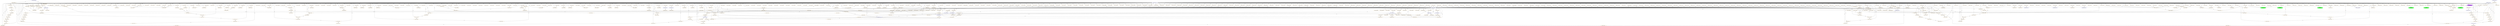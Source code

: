 strict digraph "" {
	"DTN(0x557024efa008)"	[color=blue];
	"PN(0x557024efa050)"	[color=orange];
	"DTN(0x557024efa008)" -> "PN(0x557024efa050)"	[label=dts];
	"PN(0x557024efa058)"	[color=orange];
	"DTN(0x557024efa008)" -> "PN(0x557024efa058)"	[label=dts];
	"PN(0x557024efa060)"	[color=orange];
	"DTN(0x557024efa008)" -> "PN(0x557024efa060)"	[label=dts];
	"PN(0x557024efa068)"	[color=orange];
	"DTN(0x557024efa008)" -> "PN(0x557024efa068)"	[label=dts];
	"PN(0x557024efa070)"	[color=orange];
	"DTN(0x557024efa008)" -> "PN(0x557024efa070)"	[label=dts];
	"PN(0x557024efa078)"	[color=orange];
	"DTN(0x557024efa008)" -> "PN(0x557024efa078)"	[label=dts];
	"PN(0x557024efa080)"	[color=orange];
	"DTN(0x557024efa008)" -> "PN(0x557024efa080)"	[label=dts];
	"PN(0x557024efa088)"	[color=orange];
	"DTN(0x557024efa008)" -> "PN(0x557024efa088)"	[label=dts];
	"PN(0x557024efa090)"	[color=orange];
	"DTN(0x557024efa008)" -> "PN(0x557024efa090)"	[label=dts];
	"PN(0x557024efa098)"	[color=orange];
	"DTN(0x557024efa008)" -> "PN(0x557024efa098)"	[label=dts];
	"PN(0x557024efa0a0)"	[color=orange];
	"DTN(0x557024efa008)" -> "PN(0x557024efa0a0)"	[label=dts];
	"PN(0x557024efa0a8)"	[color=orange];
	"DTN(0x557024efa008)" -> "PN(0x557024efa0a8)"	[label=dts];
	"PN(0x557024efa0b0)"	[color=orange];
	"DTN(0x557024efa008)" -> "PN(0x557024efa0b0)"	[label=dts];
	"PN(0x557024efa0b8)"	[color=orange];
	"DTN(0x557024efa008)" -> "PN(0x557024efa0b8)"	[label=dts];
	"PN(0x557024efa0c0)"	[color=orange];
	"DTN(0x557024efa008)" -> "PN(0x557024efa0c0)"	[label=dts];
	"PN(0x557024efa0c8)"	[color=orange];
	"DTN(0x557024efa008)" -> "PN(0x557024efa0c8)"	[label=dts];
	"PN(0x557024efa0d0)"	[color=orange];
	"DTN(0x557024efa008)" -> "PN(0x557024efa0d0)"	[label=dts];
	"PN(0x557024efa0d8)"	[color=orange];
	"DTN(0x557024efa008)" -> "PN(0x557024efa0d8)"	[label=dts];
	"PN(0x557024efa0e0)"	[color=orange];
	"DTN(0x557024efa008)" -> "PN(0x557024efa0e0)"	[label=dts];
	"PN(0x557024efa0e8)"	[color=orange];
	"DTN(0x557024efa008)" -> "PN(0x557024efa0e8)"	[label=dts];
	"PN(0x557024efa0f0)"	[color=orange];
	"DTN(0x557024efa008)" -> "PN(0x557024efa0f0)"	[label=dts];
	"PN(0x557024efa0f8)"	[color=orange];
	"DTN(0x557024efa008)" -> "PN(0x557024efa0f8)"	[label=dts];
	"PN(0x557024efa100)"	[color=orange];
	"DTN(0x557024efa008)" -> "PN(0x557024efa100)"	[label=dts];
	"PN(0x557024efa108)"	[color=orange];
	"DTN(0x557024efa008)" -> "PN(0x557024efa108)"	[label=dts];
	"PN(0x557024efa110)"	[color=orange];
	"DTN(0x557024efa008)" -> "PN(0x557024efa110)"	[label=dts];
	"PN(0x557024efa118)"	[color=orange];
	"DTN(0x557024efa008)" -> "PN(0x557024efa118)"	[label=dts];
	"PN(0x557024efa148)"	[color=orange];
	"DTN(0x557024efa008)" -> "PN(0x557024efa148)"	[label=dts];
	"PN(0x557024efa150)"	[color=orange];
	"DTN(0x557024efa008)" -> "PN(0x557024efa150)"	[label=dts];
	"PN(0x557024efa158)"	[color=orange];
	"DTN(0x557024efa008)" -> "PN(0x557024efa158)"	[label=dts];
	"PN(0x557024efa168)"	[color=orange];
	"DTN(0x557024efa008)" -> "PN(0x557024efa168)"	[label=dts];
	"PN(0x557024efa1c8)"	[color=orange];
	"DTN(0x557024efa008)" -> "PN(0x557024efa1c8)"	[label=dts];
	"PN(0x557024efa1f0)"	[color=orange];
	"DTN(0x557024efa008)" -> "PN(0x557024efa1f0)"	[label=dts];
	"PN(0x557024efa1f8)"	[color=orange];
	"DTN(0x557024efa008)" -> "PN(0x557024efa1f8)"	[label=dts];
	"PN(0x557024efa220)"	[color=orange];
	"DTN(0x557024efa008)" -> "PN(0x557024efa220)"	[label=dts];
	"PN(0x557024f09020)"	[color=orange];
	"PN(0x557024efa050)" -> "PN(0x557024f09020)"	[label=ptr];
	"PN(0x557024f09e40)"	[color=orange];
	"PN(0x557024efa058)" -> "PN(0x557024f09e40)"	[label=ptr];
	"PN(0x557024f08f80)"	[color=orange];
	"PN(0x557024efa060)" -> "PN(0x557024f08f80)"	[label=ptr];
	"PN(0x557024f07480)"	[color=orange];
	"PN(0x557024efa068)" -> "PN(0x557024f07480)"	[label=ptr];
	"PN(0x557024f0e020)"	[color=orange];
	"PN(0x557024efa070)" -> "PN(0x557024f0e020)"	[label=ptr];
	"PN(0x557024f0a3b0)"	[color=orange];
	"PN(0x557024efa078)" -> "PN(0x557024f0a3b0)"	[label=ptr];
	"PN(0x557024f0bf40)"	[color=orange];
	"PN(0x557024efa080)" -> "PN(0x557024f0bf40)"	[label=ptr];
	"PN(0x557024f0cd30)"	[color=orange];
	"PN(0x557024efa088)" -> "PN(0x557024f0cd30)"	[label=ptr];
	"PN(0x557024f0b540)"	[color=orange];
	"PN(0x557024efa090)" -> "PN(0x557024f0b540)"	[label=ptr];
	"PN(0x557024f0cb90)"	[color=orange];
	"PN(0x557024efa098)" -> "PN(0x557024f0cb90)"	[label=ptr];
	"PN(0x557024f109b0)"	[color=orange];
	"PN(0x557024efa0a0)" -> "PN(0x557024f109b0)"	[label=ptr];
	"PN(0x557024f0aee0)"	[color=orange];
	"PN(0x557024efa0a8)" -> "PN(0x557024f0aee0)"	[label=ptr];
	"DTN(0x557024f007b8)"	[color=blue];
	"PN(0x557024efa0b0)" -> "DTN(0x557024f007b8)"	[label=ptr];
	"PN(0x557024f06320)"	[color=orange];
	"PN(0x557024efa0b8)" -> "PN(0x557024f06320)"	[label=ptr];
	"PN(0x557024f11240)"	[color=orange];
	"PN(0x557024efa0c8)" -> "PN(0x557024f11240)"	[label=ptr];
	"PN(0x557024f0dc80)"	[color=orange];
	"PN(0x557024efa0d0)" -> "PN(0x557024f0dc80)"	[label=ptr];
	"PN(0x557024f0dda0)"	[color=orange];
	"PN(0x557024efa0d8)" -> "PN(0x557024f0dda0)"	[label=ptr];
	"PN(0x557024f0ded0)"	[color=orange];
	"PN(0x557024efa0e8)" -> "PN(0x557024f0ded0)"	[label=ptr];
	"PN(0x557024f0a1e0)"	[color=orange];
	"PN(0x557024efa0f0)" -> "PN(0x557024f0a1e0)"	[label=ptr];
	"DTN(0x557024f00a08)"	[color=blue];
	"PN(0x557024efa0f8)" -> "DTN(0x557024f00a08)"	[label=ptr];
	"DTN(0x557024effdc8)"	[color=blue];
	"PN(0x557024efa100)" -> "DTN(0x557024effdc8)"	[label=ptr];
	"PN(0x557024f0f780)"	[color=orange];
	"PN(0x557024efa108)" -> "PN(0x557024f0f780)"	[label=ptr];
	"PN(0x557024f03c40)"	[color=orange];
	"PN(0x557024efa110)" -> "PN(0x557024f03c40)"	[label=ptr];
	"DTN(0x557024efb8d8)"	[color=blue];
	"PN(0x557024efa148)" -> "DTN(0x557024efb8d8)"	[label=ptr];
	"PN(0x557024f0a490)"	[color=orange];
	"PN(0x557024efa150)" -> "PN(0x557024f0a490)"	[label=ptr];
	"DTN(0x557024f00198)"	[color=blue];
	"PN(0x557024efa168)" -> "DTN(0x557024f00198)"	[label=ptr];
	"PN(0x557024f10dd0)"	[color=orange];
	"PN(0x557024efa1f0)" -> "PN(0x557024f10dd0)"	[label=ptr];
	"PN(0x557024f10230)"	[color=orange];
	"PN(0x557024efa1f8)" -> "PN(0x557024f10230)"	[label=ptr];
	"PN(0x557024efb8e8)"	[color=orange];
	"DTN(0x557024efb8d8)" -> "PN(0x557024efb8e8)"	[label=dts];
	"PN(0x557024efb8e8)" -> "DTN(0x557024efa008)"	[label=ptr];
	"DTN(0x557024effb58)"	[color=blue];
	"PN(0x557024effb60)"	[color=orange];
	"DTN(0x557024effb58)" -> "PN(0x557024effb60)"	[label=dts];
	"PN(0x557024effb68)"	[color=orange];
	"DTN(0x557024effb58)" -> "PN(0x557024effb68)"	[label=dts];
	"PN(0x557024f0ac30)"	[color=orange];
	"PN(0x557024effb60)" -> "PN(0x557024f0ac30)"	[label=ptr];
	"PN(0x557024effb68)" -> "DTN(0x557024efa008)"	[label=ptr];
	"DTN(0x557024effc68)"	[color=blue];
	"PN(0x557024effc88)"	[color=orange];
	"DTN(0x557024effc68)" -> "PN(0x557024effc88)"	[label=dts];
	"PN(0x557024effc98)"	[color=orange];
	"DTN(0x557024effc68)" -> "PN(0x557024effc98)"	[label=dts];
	"PN(0x557024f003f0)"	[color=orange];
	"PN(0x557024effc98)" -> "PN(0x557024f003f0)"	[label=ptr];
	"PN(0x557024effdd0)"	[color=orange];
	"DTN(0x557024effdc8)" -> "PN(0x557024effdd0)"	[label=dts];
	"PN(0x557024effdd8)"	[color=orange];
	"DTN(0x557024effdc8)" -> "PN(0x557024effdd8)"	[label=dts];
	"PN(0x557024effdd8)" -> "DTN(0x557024efa008)"	[label=ptr];
	"PN(0x557024f001a8)"	[color=orange];
	"DTN(0x557024f00198)" -> "PN(0x557024f001a8)"	[label=dts];
	"PN(0x557024f001b0)"	[color=orange];
	"DTN(0x557024f00198)" -> "PN(0x557024f001b0)"	[label=dts];
	"PN(0x557024f001b8)"	[color=orange];
	"DTN(0x557024f00198)" -> "PN(0x557024f001b8)"	[label=dts];
	"PN(0x557024f001c0)"	[color=orange];
	"DTN(0x557024f00198)" -> "PN(0x557024f001c0)"	[label=dts];
	"PN(0x557024f001c8)"	[color=orange];
	"DTN(0x557024f00198)" -> "PN(0x557024f001c8)"	[label=dts];
	"PN(0x557024f001d0)"	[color=orange];
	"DTN(0x557024f00198)" -> "PN(0x557024f001d0)"	[label=dts];
	"PN(0x557024f001e0)"	[color=orange];
	"DTN(0x557024f00198)" -> "PN(0x557024f001e0)"	[label=dts];
	"PN(0x557024f00228)"	[color=orange];
	"DTN(0x557024f00198)" -> "PN(0x557024f00228)"	[label=dts];
	"PN(0x557024f001a8)" -> "DTN(0x557024efa008)"	[label=ptr];
	"PN(0x557024f11144)"	[color=orange];
	"PN(0x557024f001b0)" -> "PN(0x557024f11144)"	[label=ptr];
	"DTN(0x557024f11128)"	[color=blue];
	"PN(0x557024f001b8)" -> "DTN(0x557024f11128)"	[label=ptr];
	"PN(0x557024f001c0)" -> "DTN(0x557024f11128)"	[label=ptr];
	"PN(0x557024f1118d)"	[color=orange];
	"PN(0x557024f001c8)" -> "PN(0x557024f1118d)"	[label=ptr];
	"PN(0x557024f13130)"	[color=orange];
	"PN(0x557024f001d0)" -> "PN(0x557024f13130)"	[label=ptr];
	"PN(0x557024f001e0)" -> "PN(0x557024f13130)"	[label=ptr];
	"DTN(0x557024f00448)"	[color=blue];
	"PN(0x557024f00450)"	[color=orange];
	"DTN(0x557024f00448)" -> "PN(0x557024f00450)"	[label=dts];
	"PN(0x557024f00458)"	[color=orange];
	"DTN(0x557024f00448)" -> "PN(0x557024f00458)"	[label=dts];
	"PN(0x557024f00458)" -> "DTN(0x557024efa008)"	[label=ptr];
	"PN(0x557024f007c0)"	[color=orange];
	"DTN(0x557024f007b8)" -> "PN(0x557024f007c0)"	[label=dts];
	"PN(0x557024f007c8)"	[color=orange];
	"DTN(0x557024f007b8)" -> "PN(0x557024f007c8)"	[label=dts];
	"PN(0x557024f0a910)"	[color=orange];
	"PN(0x557024f007c0)" -> "PN(0x557024f0a910)"	[label=ptr];
	"PN(0x557024f007c8)" -> "DTN(0x557024efa008)"	[label=ptr];
	"PN(0x557024f00a10)"	[color=orange];
	"DTN(0x557024f00a08)" -> "PN(0x557024f00a10)"	[label=dts];
	"PN(0x557024f00a18)"	[color=orange];
	"DTN(0x557024f00a08)" -> "PN(0x557024f00a18)"	[label=dts];
	"PN(0x557024f0e2d0)"	[color=orange];
	"PN(0x557024f00a10)" -> "PN(0x557024f0e2d0)"	[label=ptr];
	"PN(0x557024f00a18)" -> "DTN(0x557024efa008)"	[label=ptr];
	"DTN(0x557024f00ce8)"	[color=blue];
	"PN(0x557024f00cf0)"	[color=orange];
	"DTN(0x557024f00ce8)" -> "PN(0x557024f00cf0)"	[label=dts];
	"PN(0x557024f00cf8)"	[color=orange];
	"DTN(0x557024f00ce8)" -> "PN(0x557024f00cf8)"	[label=dts];
	"PN(0x557024f01da0)"	[color=orange];
	"PN(0x557024f00cf0)" -> "PN(0x557024f01da0)"	[label=ptr];
	"PN(0x557024f023d0)"	[color=orange];
	"PN(0x557024f00cf8)" -> "PN(0x557024f023d0)"	[label=ptr];
	"DTN(0x557024f01160)"	[color=blue];
	"PN(0x557024f01180)"	[color=orange];
	"DTN(0x557024f01160)" -> "PN(0x557024f01180)"	[label=dts];
	"PN(0x557024f01240)"	[color=orange];
	"DTN(0x557024f01160)" -> "PN(0x557024f01240)"	[label=dts];
	"PN(0x557024f012b0)"	[color=orange];
	"DTN(0x557024f01160)" -> "PN(0x557024f012b0)"	[label=dts];
	"PN(0x557024f012d0)"	[color=orange];
	"DTN(0x557024f01160)" -> "PN(0x557024f012d0)"	[label=dts];
	"PN(0x557024f013c0)"	[color=orange];
	"DTN(0x557024f01160)" -> "PN(0x557024f013c0)"	[label=dts];
	"PN(0x557024f013c8)"	[color=orange];
	"DTN(0x557024f01160)" -> "PN(0x557024f013c8)"	[label=dts];
	"PN(0x557024f013d8)"	[color=orange];
	"DTN(0x557024f01160)" -> "PN(0x557024f013d8)"	[label=dts];
	"PN(0x557024f013e0)"	[color=orange];
	"DTN(0x557024f01160)" -> "PN(0x557024f013e0)"	[label=dts];
	"PN(0x557024f013e8)"	[color=orange];
	"DTN(0x557024f01160)" -> "PN(0x557024f013e8)"	[label=dts];
	"PN(0x557024f014a0)"	[color=orange];
	"DTN(0x557024f01160)" -> "PN(0x557024f014a0)"	[label=dts];
	"PN(0x557024f014a8)"	[color=orange];
	"DTN(0x557024f01160)" -> "PN(0x557024f014a8)"	[label=dts];
	"PN(0x557024f014b0)"	[color=orange];
	"DTN(0x557024f01160)" -> "PN(0x557024f014b0)"	[label=dts];
	"PN(0x557024f014c0)"	[color=orange];
	"DTN(0x557024f01160)" -> "PN(0x557024f014c0)"	[label=dts];
	"PN(0x557024f014c8)"	[color=orange];
	"DTN(0x557024f01160)" -> "PN(0x557024f014c8)"	[label=dts];
	"PN(0x557024f014d0)"	[color=orange];
	"DTN(0x557024f01160)" -> "PN(0x557024f014d0)"	[label=dts];
	"PN(0x557024f014e0)"	[color=orange];
	"DTN(0x557024f01160)" -> "PN(0x557024f014e0)"	[label=dts];
	"PN(0x557024f014e8)"	[color=orange];
	"DTN(0x557024f01160)" -> "PN(0x557024f014e8)"	[label=dts];
	"PN(0x557024f014f0)"	[color=orange];
	"DTN(0x557024f01160)" -> "PN(0x557024f014f0)"	[label=dts];
	"PN(0x557024f01500)"	[color=orange];
	"DTN(0x557024f01160)" -> "PN(0x557024f01500)"	[label=dts];
	"PN(0x557024f01530)"	[color=orange];
	"DTN(0x557024f01160)" -> "PN(0x557024f01530)"	[label=dts];
	"PN(0x557024f01538)"	[color=orange];
	"DTN(0x557024f01160)" -> "PN(0x557024f01538)"	[label=dts];
	"PN(0x557024f01a58)"	[color=orange];
	"DTN(0x557024f01160)" -> "PN(0x557024f01a58)"	[label=dts];
	"PN(0x557024f01d68)"	[color=orange];
	"DTN(0x557024f01160)" -> "PN(0x557024f01d68)"	[label=dts];
	"PN(0x557024f01d80)"	[color=orange];
	"DTN(0x557024f01160)" -> "PN(0x557024f01d80)"	[label=dts];
	"DTN(0x557024f01160)" -> "PN(0x557024f01da0)"	[label=dts];
	"PN(0x557024f01da8)"	[color=orange];
	"DTN(0x557024f01160)" -> "PN(0x557024f01da8)"	[label=dts];
	"PN(0x557024f01dc0)"	[color=orange];
	"DTN(0x557024f01160)" -> "PN(0x557024f01dc0)"	[label=dts];
	"PN(0x557024f01de0)"	[color=orange];
	"DTN(0x557024f01160)" -> "PN(0x557024f01de0)"	[label=dts];
	"PN(0x557024f01de8)"	[color=orange];
	"DTN(0x557024f01160)" -> "PN(0x557024f01de8)"	[label=dts];
	"PN(0x557024f01e40)"	[color=orange];
	"DTN(0x557024f01160)" -> "PN(0x557024f01e40)"	[label=dts];
	"PN(0x557024f01e48)"	[color=orange];
	"DTN(0x557024f01160)" -> "PN(0x557024f01e48)"	[label=dts];
	"PN(0x557024f01e60)"	[color=orange];
	"DTN(0x557024f01160)" -> "PN(0x557024f01e60)"	[label=dts];
	"PN(0x557024f01e80)"	[color=orange];
	"DTN(0x557024f01160)" -> "PN(0x557024f01e80)"	[label=dts];
	"PN(0x557024f01e88)"	[color=orange];
	"DTN(0x557024f01160)" -> "PN(0x557024f01e88)"	[label=dts];
	"PN(0x557024f01ec0)"	[color=orange];
	"DTN(0x557024f01160)" -> "PN(0x557024f01ec0)"	[label=dts];
	"PN(0x557024f01ec8)"	[color=orange];
	"DTN(0x557024f01160)" -> "PN(0x557024f01ec8)"	[label=dts];
	"PN(0x557024f01ee0)"	[color=orange];
	"DTN(0x557024f01160)" -> "PN(0x557024f01ee0)"	[label=dts];
	"PN(0x557024f01ee8)"	[color=orange];
	"DTN(0x557024f01160)" -> "PN(0x557024f01ee8)"	[label=dts];
	"PN(0x557024f01f20)"	[color=orange];
	"DTN(0x557024f01160)" -> "PN(0x557024f01f20)"	[label=dts];
	"PN(0x557024f01f28)"	[color=orange];
	"DTN(0x557024f01160)" -> "PN(0x557024f01f28)"	[label=dts];
	"PN(0x557024f01f40)"	[color=orange];
	"DTN(0x557024f01160)" -> "PN(0x557024f01f40)"	[label=dts];
	"PN(0x557024f01f48)"	[color=orange];
	"DTN(0x557024f01160)" -> "PN(0x557024f01f48)"	[label=dts];
	"PN(0x557024f01fa0)"	[color=orange];
	"DTN(0x557024f01160)" -> "PN(0x557024f01fa0)"	[label=dts];
	"PN(0x557024f01fa8)"	[color=orange];
	"DTN(0x557024f01160)" -> "PN(0x557024f01fa8)"	[label=dts];
	"PN(0x557024f01fc0)"	[color=orange];
	"DTN(0x557024f01160)" -> "PN(0x557024f01fc0)"	[label=dts];
	"PN(0x557024f02080)"	[color=orange];
	"DTN(0x557024f01160)" -> "PN(0x557024f02080)"	[label=dts];
	"PN(0x557024f02088)"	[color=orange];
	"DTN(0x557024f01160)" -> "PN(0x557024f02088)"	[label=dts];
	"PN(0x557024f020b0)"	[color=orange];
	"DTN(0x557024f01160)" -> "PN(0x557024f020b0)"	[label=dts];
	"PN(0x557024f02130)"	[color=orange];
	"DTN(0x557024f01160)" -> "PN(0x557024f02130)"	[label=dts];
	"PN(0x557024f02138)"	[color=orange];
	"DTN(0x557024f01160)" -> "PN(0x557024f02138)"	[label=dts];
	"PN(0x557024f02160)"	[color=orange];
	"DTN(0x557024f01160)" -> "PN(0x557024f02160)"	[label=dts];
	"PN(0x557024f021e0)"	[color=orange];
	"DTN(0x557024f01160)" -> "PN(0x557024f021e0)"	[label=dts];
	"PN(0x557024f021e8)"	[color=orange];
	"DTN(0x557024f01160)" -> "PN(0x557024f021e8)"	[label=dts];
	"PN(0x557024f02200)"	[color=orange];
	"DTN(0x557024f01160)" -> "PN(0x557024f02200)"	[label=dts];
	"PN(0x557024f02280)"	[color=orange];
	"DTN(0x557024f01160)" -> "PN(0x557024f02280)"	[label=dts];
	"PN(0x557024f02288)"	[color=orange];
	"DTN(0x557024f01160)" -> "PN(0x557024f02288)"	[label=dts];
	"PN(0x557024f022a0)"	[color=orange];
	"DTN(0x557024f01160)" -> "PN(0x557024f022a0)"	[label=dts];
	"PN(0x557024f02328)"	[color=orange];
	"DTN(0x557024f01160)" -> "PN(0x557024f02328)"	[label=dts];
	"PN(0x557024f02390)"	[color=orange];
	"DTN(0x557024f01160)" -> "PN(0x557024f02390)"	[label=dts];
	"DTN(0x557024f01160)" -> "PN(0x557024f023d0)"	[label=dts];
	"PN(0x557024f023d8)"	[color=orange];
	"DTN(0x557024f01160)" -> "PN(0x557024f023d8)"	[label=dts];
	"PN(0x557024f023e0)"	[color=orange];
	"DTN(0x557024f01160)" -> "PN(0x557024f023e0)"	[label=dts];
	"PN(0x557024f02408)"	[color=orange];
	"DTN(0x557024f01160)" -> "PN(0x557024f02408)"	[label=dts];
	"PN(0x557024f02488)"	[color=orange];
	"DTN(0x557024f01160)" -> "PN(0x557024f02488)"	[label=dts];
	"PN(0x557024f024a0)"	[color=orange];
	"DTN(0x557024f01160)" -> "PN(0x557024f024a0)"	[label=dts];
	"PN(0x557024f02630)"	[color=orange];
	"DTN(0x557024f01160)" -> "PN(0x557024f02630)"	[label=dts];
	"PN(0x557024f02650)"	[color=orange];
	"DTN(0x557024f01160)" -> "PN(0x557024f02650)"	[label=dts];
	"PN(0x557024f02670)"	[color=orange];
	"DTN(0x557024f01160)" -> "PN(0x557024f02670)"	[label=dts];
	"PN(0x557024f026f0)"	[color=orange];
	"DTN(0x557024f01160)" -> "PN(0x557024f026f0)"	[label=dts];
	"PN(0x557024f026f8)"	[color=orange];
	"DTN(0x557024f01160)" -> "PN(0x557024f026f8)"	[label=dts];
	"PN(0x557024f02790)"	[color=orange];
	"DTN(0x557024f01160)" -> "PN(0x557024f02790)"	[label=dts];
	"PN(0x557024f02798)"	[color=orange];
	"DTN(0x557024f01160)" -> "PN(0x557024f02798)"	[label=dts];
	"PN(0x557024f02800)"	[color=orange];
	"DTN(0x557024f01160)" -> "PN(0x557024f02800)"	[label=dts];
	"PN(0x557024f02808)"	[color=orange];
	"DTN(0x557024f01160)" -> "PN(0x557024f02808)"	[label=dts];
	"PN(0x557024f02830)"	[color=orange];
	"DTN(0x557024f01160)" -> "PN(0x557024f02830)"	[label=dts];
	"PN(0x557024f02838)"	[color=orange];
	"DTN(0x557024f01160)" -> "PN(0x557024f02838)"	[label=dts];
	"PN(0x557024f02840)"	[color=orange];
	"DTN(0x557024f01160)" -> "PN(0x557024f02840)"	[label=dts];
	"PN(0x557024f02908)"	[color=orange];
	"DTN(0x557024f01160)" -> "PN(0x557024f02908)"	[label=dts];
	"PN(0x557024f02920)"	[color=orange];
	"DTN(0x557024f01160)" -> "PN(0x557024f02920)"	[label=dts];
	"PN(0x557024f02928)"	[color=orange];
	"DTN(0x557024f01160)" -> "PN(0x557024f02928)"	[label=dts];
	"PN(0x557024f02fd0)"	[color=orange];
	"DTN(0x557024f01160)" -> "PN(0x557024f02fd0)"	[label=dts];
	"PN(0x557024f03000)"	[color=orange];
	"DTN(0x557024f01160)" -> "PN(0x557024f03000)"	[label=dts];
	"PN(0x557024f030c0)"	[color=orange];
	"DTN(0x557024f01160)" -> "PN(0x557024f030c0)"	[label=dts];
	"PN(0x557024f030c8)"	[color=orange];
	"DTN(0x557024f01160)" -> "PN(0x557024f030c8)"	[label=dts];
	"PN(0x557024f03220)"	[color=orange];
	"DTN(0x557024f01160)" -> "PN(0x557024f03220)"	[label=dts];
	"PN(0x557024f03228)"	[color=orange];
	"DTN(0x557024f01160)" -> "PN(0x557024f03228)"	[label=dts];
	"PN(0x557024f03230)"	[color=orange];
	"DTN(0x557024f01160)" -> "PN(0x557024f03230)"	[label=dts];
	"PN(0x557024f03238)"	[color=orange];
	"DTN(0x557024f01160)" -> "PN(0x557024f03238)"	[label=dts];
	"PN(0x557024f03288)"	[color=orange];
	"DTN(0x557024f01160)" -> "PN(0x557024f03288)"	[label=dts];
	"DTN(0x557024f01160)" -> "PN(0x557024f03c40)"	[label=dts];
	"PN(0x557024f03c48)"	[color=orange];
	"DTN(0x557024f01160)" -> "PN(0x557024f03c48)"	[label=dts];
	"PN(0x557024f03de0)"	[color=orange];
	"DTN(0x557024f01160)" -> "PN(0x557024f03de0)"	[label=dts];
	"PN(0x557024f03de8)"	[color=orange];
	"DTN(0x557024f01160)" -> "PN(0x557024f03de8)"	[label=dts];
	"PN(0x557024f03e38)"	[color=orange];
	"DTN(0x557024f01160)" -> "PN(0x557024f03e38)"	[label=dts];
	"PN(0x557024f03e50)"	[color=orange];
	"DTN(0x557024f01160)" -> "PN(0x557024f03e50)"	[label=dts];
	"PN(0x557024f03ea8)"	[color=orange];
	"DTN(0x557024f01160)" -> "PN(0x557024f03ea8)"	[label=dts];
	"PN(0x557024f03eb0)"	[color=orange];
	"DTN(0x557024f01160)" -> "PN(0x557024f03eb0)"	[label=dts];
	"PN(0x557024f03f48)"	[color=orange];
	"DTN(0x557024f01160)" -> "PN(0x557024f03f48)"	[label=dts];
	"PN(0x557024f040e0)"	[color=orange];
	"DTN(0x557024f01160)" -> "PN(0x557024f040e0)"	[label=dts];
	"PN(0x557024f040e8)"	[color=orange];
	"DTN(0x557024f01160)" -> "PN(0x557024f040e8)"	[label=dts];
	"PN(0x557024f04170)"	[color=orange];
	"DTN(0x557024f01160)" -> "PN(0x557024f04170)"	[label=dts];
	"PN(0x557024f04190)"	[color=orange];
	"DTN(0x557024f01160)" -> "PN(0x557024f04190)"	[label=dts];
	"PN(0x557024f041b8)"	[color=orange];
	"DTN(0x557024f01160)" -> "PN(0x557024f041b8)"	[label=dts];
	"PN(0x557024f04330)"	[color=orange];
	"DTN(0x557024f01160)" -> "PN(0x557024f04330)"	[label=dts];
	"PN(0x557024f04468)"	[color=orange];
	"DTN(0x557024f01160)" -> "PN(0x557024f04468)"	[label=dts];
	"PN(0x557024f045d8)"	[color=orange];
	"DTN(0x557024f01160)" -> "PN(0x557024f045d8)"	[label=dts];
	"PN(0x557024f048e0)"	[color=orange];
	"DTN(0x557024f01160)" -> "PN(0x557024f048e0)"	[label=dts];
	"PN(0x557024f048e8)"	[color=orange];
	"DTN(0x557024f01160)" -> "PN(0x557024f048e8)"	[label=dts];
	"PN(0x557024f04938)"	[color=orange];
	"DTN(0x557024f01160)" -> "PN(0x557024f04938)"	[label=dts];
	"PN(0x557024f04950)"	[color=orange];
	"DTN(0x557024f01160)" -> "PN(0x557024f04950)"	[label=dts];
	"PN(0x557024f049c0)"	[color=orange];
	"DTN(0x557024f01160)" -> "PN(0x557024f049c0)"	[label=dts];
	"PN(0x557024f04a48)"	[color=orange];
	"DTN(0x557024f01160)" -> "PN(0x557024f04a48)"	[label=dts];
	"PN(0x557024f04bb8)"	[color=orange];
	"DTN(0x557024f01160)" -> "PN(0x557024f04bb8)"	[label=dts];
	"PN(0x557024f04bc0)"	[color=orange];
	"DTN(0x557024f01160)" -> "PN(0x557024f04bc0)"	[label=dts];
	"PN(0x557024f04bd8)"	[color=orange];
	"DTN(0x557024f01160)" -> "PN(0x557024f04bd8)"	[label=dts];
	"PN(0x557024f04c00)"	[color=orange];
	"DTN(0x557024f01160)" -> "PN(0x557024f04c00)"	[label=dts];
	"PN(0x557024f04c18)"	[color=orange];
	"DTN(0x557024f01160)" -> "PN(0x557024f04c18)"	[label=dts];
	"PN(0x557024f04c48)"	[color=orange];
	"DTN(0x557024f01160)" -> "PN(0x557024f04c48)"	[label=dts];
	"PN(0x557024f04c60)"	[color=orange];
	"DTN(0x557024f01160)" -> "PN(0x557024f04c60)"	[label=dts];
	"PN(0x557024f04c80)"	[color=orange];
	"DTN(0x557024f01160)" -> "PN(0x557024f04c80)"	[label=dts];
	"PN(0x557024f04c88)"	[color=orange];
	"DTN(0x557024f01160)" -> "PN(0x557024f04c88)"	[label=dts];
	"PN(0x557024f04c98)"	[color=orange];
	"DTN(0x557024f01160)" -> "PN(0x557024f04c98)"	[label=dts];
	"PN(0x557024f04d20)"	[color=orange];
	"DTN(0x557024f01160)" -> "PN(0x557024f04d20)"	[label=dts];
	"PN(0x557024f04d28)"	[color=orange];
	"DTN(0x557024f01160)" -> "PN(0x557024f04d28)"	[label=dts];
	"PN(0x557024f05010)"	[color=orange];
	"DTN(0x557024f01160)" -> "PN(0x557024f05010)"	[label=dts];
	"PN(0x557024f050d0)"	[color=orange];
	"DTN(0x557024f01160)" -> "PN(0x557024f050d0)"	[label=dts];
	"PN(0x557024f05160)"	[color=orange];
	"DTN(0x557024f01160)" -> "PN(0x557024f05160)"	[label=dts];
	"PN(0x557024f05180)"	[color=orange];
	"DTN(0x557024f01160)" -> "PN(0x557024f05180)"	[label=dts];
	"PN(0x557024f051a8)"	[color=orange];
	"DTN(0x557024f01160)" -> "PN(0x557024f051a8)"	[label=dts];
	"PN(0x557024f051c0)"	[color=orange];
	"DTN(0x557024f01160)" -> "PN(0x557024f051c0)"	[label=dts];
	"PN(0x557024f05228)"	[color=orange];
	"DTN(0x557024f01160)" -> "PN(0x557024f05228)"	[label=dts];
	"PN(0x557024f05290)"	[color=orange];
	"DTN(0x557024f01160)" -> "PN(0x557024f05290)"	[label=dts];
	"PN(0x557024f05298)"	[color=orange];
	"DTN(0x557024f01160)" -> "PN(0x557024f05298)"	[label=dts];
	"PN(0x557024f05328)"	[color=orange];
	"DTN(0x557024f01160)" -> "PN(0x557024f05328)"	[label=dts];
	"PN(0x557024f054c0)"	[color=orange];
	"DTN(0x557024f01160)" -> "PN(0x557024f054c0)"	[label=dts];
	"PN(0x557024f054e0)"	[color=orange];
	"DTN(0x557024f01160)" -> "PN(0x557024f054e0)"	[label=dts];
	"PN(0x557024f05500)"	[color=orange];
	"DTN(0x557024f01160)" -> "PN(0x557024f05500)"	[label=dts];
	"PN(0x557024f05520)"	[color=orange];
	"DTN(0x557024f01160)" -> "PN(0x557024f05520)"	[label=dts];
	"PN(0x557024f05540)"	[color=orange];
	"DTN(0x557024f01160)" -> "PN(0x557024f05540)"	[label=dts];
	"PN(0x557024f055e8)"	[color=orange];
	"DTN(0x557024f01160)" -> "PN(0x557024f055e8)"	[label=dts];
	"PN(0x557024f05600)"	[color=orange];
	"DTN(0x557024f01160)" -> "PN(0x557024f05600)"	[label=dts];
	"PN(0x557024f05620)"	[color=orange];
	"DTN(0x557024f01160)" -> "PN(0x557024f05620)"	[label=dts];
	"PN(0x557024f05640)"	[color=orange];
	"DTN(0x557024f01160)" -> "PN(0x557024f05640)"	[label=dts];
	"PN(0x557024f05688)"	[color=orange];
	"DTN(0x557024f01160)" -> "PN(0x557024f05688)"	[label=dts];
	"PN(0x557024f05790)"	[color=orange];
	"DTN(0x557024f01160)" -> "PN(0x557024f05790)"	[label=dts];
	"PN(0x557024f05798)"	[color=orange];
	"DTN(0x557024f01160)" -> "PN(0x557024f05798)"	[label=dts];
	"PN(0x557024f058b0)"	[color=orange];
	"DTN(0x557024f01160)" -> "PN(0x557024f058b0)"	[label=dts];
	"PN(0x557024f058b8)"	[color=orange];
	"DTN(0x557024f01160)" -> "PN(0x557024f058b8)"	[label=dts];
	"PN(0x557024f05a30)"	[color=orange];
	"DTN(0x557024f01160)" -> "PN(0x557024f05a30)"	[label=dts];
	"PN(0x557024f05a38)"	[color=orange];
	"DTN(0x557024f01160)" -> "PN(0x557024f05a38)"	[label=dts];
	"PN(0x557024f05ab8)"	[color=orange];
	"DTN(0x557024f01160)" -> "PN(0x557024f05ab8)"	[label=dts];
	"PN(0x557024f05ac0)"	[color=orange];
	"DTN(0x557024f01160)" -> "PN(0x557024f05ac0)"	[label=dts];
	"PN(0x557024f05ac8)"	[color=orange];
	"DTN(0x557024f01160)" -> "PN(0x557024f05ac8)"	[label=dts];
	"PN(0x557024f05ae0)"	[color=orange];
	"DTN(0x557024f01160)" -> "PN(0x557024f05ae0)"	[label=dts];
	"PN(0x557024f05b10)"	[color=orange];
	"DTN(0x557024f01160)" -> "PN(0x557024f05b10)"	[label=dts];
	"PN(0x557024f05b18)"	[color=orange];
	"DTN(0x557024f01160)" -> "PN(0x557024f05b18)"	[label=dts];
	"PN(0x557024f05b20)"	[color=orange];
	"DTN(0x557024f01160)" -> "PN(0x557024f05b20)"	[label=dts];
	"PN(0x557024f05b28)"	[color=orange];
	"DTN(0x557024f01160)" -> "PN(0x557024f05b28)"	[label=dts];
	"PN(0x557024f05b30)"	[color=orange];
	"DTN(0x557024f01160)" -> "PN(0x557024f05b30)"	[label=dts];
	"PN(0x557024f05b38)"	[color=orange];
	"DTN(0x557024f01160)" -> "PN(0x557024f05b38)"	[label=dts];
	"PN(0x557024f05b40)"	[color=orange];
	"DTN(0x557024f01160)" -> "PN(0x557024f05b40)"	[label=dts];
	"PN(0x557024f05b48)"	[color=orange];
	"DTN(0x557024f01160)" -> "PN(0x557024f05b48)"	[label=dts];
	"PN(0x557024f05b88)"	[color=orange];
	"DTN(0x557024f01160)" -> "PN(0x557024f05b88)"	[label=dts];
	"PN(0x557024f05ba8)"	[color=orange];
	"DTN(0x557024f01160)" -> "PN(0x557024f05ba8)"	[label=dts];
	"PN(0x557024f05c00)"	[color=orange];
	"DTN(0x557024f01160)" -> "PN(0x557024f05c00)"	[label=dts];
	"PN(0x557024f05c40)"	[color=orange];
	"DTN(0x557024f01160)" -> "PN(0x557024f05c40)"	[label=dts];
	"PN(0x557024f05c60)"	[color=orange];
	"DTN(0x557024f01160)" -> "PN(0x557024f05c60)"	[label=dts];
	"PN(0x557024f05d10)"	[color=orange];
	"DTN(0x557024f01160)" -> "PN(0x557024f05d10)"	[label=dts];
	"PN(0x557024f05dc0)"	[color=orange];
	"DTN(0x557024f01160)" -> "PN(0x557024f05dc0)"	[label=dts];
	"PN(0x557024f05e70)"	[color=orange];
	"DTN(0x557024f01160)" -> "PN(0x557024f05e70)"	[label=dts];
	"PN(0x557024f05f20)"	[color=orange];
	"DTN(0x557024f01160)" -> "PN(0x557024f05f20)"	[label=dts];
	"PN(0x557024f061f8)"	[color=orange];
	"DTN(0x557024f01160)" -> "PN(0x557024f061f8)"	[label=dts];
	"DTN(0x557024f01160)" -> "PN(0x557024f06320)"	[label=dts];
	"PN(0x557024f06328)"	[color=orange];
	"DTN(0x557024f01160)" -> "PN(0x557024f06328)"	[label=dts];
	"PN(0x557024f06410)"	[color=orange];
	"DTN(0x557024f01160)" -> "PN(0x557024f06410)"	[label=dts];
	"PN(0x557024f06418)"	[color=orange];
	"DTN(0x557024f01160)" -> "PN(0x557024f06418)"	[label=dts];
	"PN(0x557024f06520)"	[color=orange];
	"DTN(0x557024f01160)" -> "PN(0x557024f06520)"	[label=dts];
	"PN(0x557024f06528)"	[color=orange];
	"DTN(0x557024f01160)" -> "PN(0x557024f06528)"	[label=dts];
	"PN(0x557024f06638)"	[color=orange];
	"DTN(0x557024f01160)" -> "PN(0x557024f06638)"	[label=dts];
	"PN(0x557024f06768)"	[color=orange];
	"DTN(0x557024f01160)" -> "PN(0x557024f06768)"	[label=dts];
	"PN(0x557024f06a90)"	[color=orange];
	"DTN(0x557024f01160)" -> "PN(0x557024f06a90)"	[label=dts];
	"PN(0x557024f06ab0)"	[color=orange];
	"DTN(0x557024f01160)" -> "PN(0x557024f06ab0)"	[label=dts];
	"PN(0x557024f06af0)"	[color=orange];
	"DTN(0x557024f01160)" -> "PN(0x557024f06af0)"	[label=dts];
	"PN(0x557024f06b10)"	[color=orange];
	"DTN(0x557024f01160)" -> "PN(0x557024f06b10)"	[label=dts];
	"PN(0x557024f06b18)"	[color=orange];
	"DTN(0x557024f01160)" -> "PN(0x557024f06b18)"	[label=dts];
	"PN(0x557024f06b28)"	[color=orange];
	"DTN(0x557024f01160)" -> "PN(0x557024f06b28)"	[label=dts];
	"PN(0x557024f06b30)"	[color=orange];
	"DTN(0x557024f01160)" -> "PN(0x557024f06b30)"	[label=dts];
	"PN(0x557024f06b38)"	[color=orange];
	"DTN(0x557024f01160)" -> "PN(0x557024f06b38)"	[label=dts];
	"PN(0x557024f06b70)"	[color=orange];
	"DTN(0x557024f01160)" -> "PN(0x557024f06b70)"	[label=dts];
	"PN(0x557024f06c30)"	[color=orange];
	"DTN(0x557024f01160)" -> "PN(0x557024f06c30)"	[label=dts];
	"PN(0x557024f06c38)"	[color=orange];
	"DTN(0x557024f01160)" -> "PN(0x557024f06c38)"	[label=dts];
	"PN(0x557024f06c50)"	[color=orange];
	"DTN(0x557024f01160)" -> "PN(0x557024f06c50)"	[label=dts];
	"PN(0x557024f06c58)"	[color=orange];
	"DTN(0x557024f01160)" -> "PN(0x557024f06c58)"	[label=dts];
	"PN(0x557024f06cd8)"	[color=orange];
	"DTN(0x557024f01160)" -> "PN(0x557024f06cd8)"	[label=dts];
	"PN(0x557024f06cf0)"	[color=orange];
	"DTN(0x557024f01160)" -> "PN(0x557024f06cf0)"	[label=dts];
	"PN(0x557024f06d08)"	[color=orange];
	"DTN(0x557024f01160)" -> "PN(0x557024f06d08)"	[label=dts];
	"PN(0x557024f06d38)"	[color=orange];
	"DTN(0x557024f01160)" -> "PN(0x557024f06d38)"	[label=dts];
	"PN(0x557024f06d68)"	[color=orange];
	"DTN(0x557024f01160)" -> "PN(0x557024f06d68)"	[label=dts];
	"PN(0x557024f06e58)"	[color=orange];
	"DTN(0x557024f01160)" -> "PN(0x557024f06e58)"	[label=dts];
	"PN(0x557024f06e70)"	[color=orange];
	"DTN(0x557024f01160)" -> "PN(0x557024f06e70)"	[label=dts];
	"PN(0x557024f06e88)"	[color=orange];
	"DTN(0x557024f01160)" -> "PN(0x557024f06e88)"	[label=dts];
	"PN(0x557024f06f78)"	[color=orange];
	"DTN(0x557024f01160)" -> "PN(0x557024f06f78)"	[label=dts];
	"PN(0x557024f06f90)"	[color=orange];
	"DTN(0x557024f01160)" -> "PN(0x557024f06f90)"	[label=dts];
	"PN(0x557024f06fe8)"	[color=orange];
	"DTN(0x557024f01160)" -> "PN(0x557024f06fe8)"	[label=dts];
	"PN(0x557024f070a0)"	[color=orange];
	"DTN(0x557024f01160)" -> "PN(0x557024f070a0)"	[label=dts];
	"PN(0x557024f070e0)"	[color=orange];
	"DTN(0x557024f01160)" -> "PN(0x557024f070e0)"	[label=dts];
	"PN(0x557024f07128)"	[color=orange];
	"DTN(0x557024f01160)" -> "PN(0x557024f07128)"	[label=dts];
	"PN(0x557024f071a0)"	[color=orange];
	"DTN(0x557024f01160)" -> "PN(0x557024f071a0)"	[label=dts];
	"PN(0x557024f071c0)"	[color=orange];
	"DTN(0x557024f01160)" -> "PN(0x557024f071c0)"	[label=dts];
	"PN(0x557024f07280)"	[color=orange];
	"DTN(0x557024f01160)" -> "PN(0x557024f07280)"	[label=dts];
	"PN(0x557024f07288)"	[color=orange];
	"DTN(0x557024f01160)" -> "PN(0x557024f07288)"	[label=dts];
	"PN(0x557024f072c8)"	[color=orange];
	"DTN(0x557024f01160)" -> "PN(0x557024f072c8)"	[label=dts];
	"PN(0x557024f072e0)"	[color=orange];
	"DTN(0x557024f01160)" -> "PN(0x557024f072e0)"	[label=dts];
	"PN(0x557024f07330)"	[color=orange];
	"DTN(0x557024f01160)" -> "PN(0x557024f07330)"	[label=dts];
	"PN(0x557024f07338)"	[color=orange];
	"DTN(0x557024f01160)" -> "PN(0x557024f07338)"	[label=dts];
	"PN(0x557024f07378)"	[color=orange];
	"DTN(0x557024f01160)" -> "PN(0x557024f07378)"	[label=dts];
	"PN(0x557024f073d0)"	[color=orange];
	"DTN(0x557024f01160)" -> "PN(0x557024f073d0)"	[label=dts];
	"PN(0x557024f07420)"	[color=orange];
	"DTN(0x557024f01160)" -> "PN(0x557024f07420)"	[label=dts];
	"PN(0x557024f07428)"	[color=orange];
	"DTN(0x557024f01160)" -> "PN(0x557024f07428)"	[label=dts];
	"DTN(0x557024f01160)" -> "PN(0x557024f07480)"	[label=dts];
	"PN(0x557024f07488)"	[color=orange];
	"DTN(0x557024f01160)" -> "PN(0x557024f07488)"	[label=dts];
	"PN(0x557024f074d0)"	[color=orange];
	"DTN(0x557024f01160)" -> "PN(0x557024f074d0)"	[label=dts];
	"PN(0x557024f074d8)"	[color=orange];
	"DTN(0x557024f01160)" -> "PN(0x557024f074d8)"	[label=dts];
	"PN(0x557024f07520)"	[color=orange];
	"DTN(0x557024f01160)" -> "PN(0x557024f07520)"	[label=dts];
	"PN(0x557024f07528)"	[color=orange];
	"DTN(0x557024f01160)" -> "PN(0x557024f07528)"	[label=dts];
	"PN(0x557024f07590)"	[color=orange];
	"DTN(0x557024f01160)" -> "PN(0x557024f07590)"	[label=dts];
	"PN(0x557024f07598)"	[color=orange];
	"DTN(0x557024f01160)" -> "PN(0x557024f07598)"	[label=dts];
	"PN(0x557024f075e0)"	[color=orange];
	"DTN(0x557024f01160)" -> "PN(0x557024f075e0)"	[label=dts];
	"PN(0x557024f075e8)"	[color=orange];
	"DTN(0x557024f01160)" -> "PN(0x557024f075e8)"	[label=dts];
	"PN(0x557024f07658)"	[color=orange];
	"DTN(0x557024f01160)" -> "PN(0x557024f07658)"	[label=dts];
	"PN(0x557024f07740)"	[color=orange];
	"DTN(0x557024f01160)" -> "PN(0x557024f07740)"	[label=dts];
	"PN(0x557024f07748)"	[color=orange];
	"DTN(0x557024f01160)" -> "PN(0x557024f07748)"	[label=dts];
	"PN(0x557024f077b0)"	[color=orange];
	"DTN(0x557024f01160)" -> "PN(0x557024f077b0)"	[label=dts];
	"PN(0x557024f077b8)"	[color=orange];
	"DTN(0x557024f01160)" -> "PN(0x557024f077b8)"	[label=dts];
	"PN(0x557024f07800)"	[color=orange];
	"DTN(0x557024f01160)" -> "PN(0x557024f07800)"	[label=dts];
	"PN(0x557024f07808)"	[color=orange];
	"DTN(0x557024f01160)" -> "PN(0x557024f07808)"	[label=dts];
	"PN(0x557024f07850)"	[color=orange];
	"DTN(0x557024f01160)" -> "PN(0x557024f07850)"	[label=dts];
	"PN(0x557024f07858)"	[color=orange];
	"DTN(0x557024f01160)" -> "PN(0x557024f07858)"	[label=dts];
	"PN(0x557024f078a8)"	[color=orange];
	"DTN(0x557024f01160)" -> "PN(0x557024f078a8)"	[label=dts];
	"PN(0x557024f07a78)"	[color=orange];
	"DTN(0x557024f01160)" -> "PN(0x557024f07a78)"	[label=dts];
	"PN(0x557024f07a80)"	[color=orange];
	"DTN(0x557024f01160)" -> "PN(0x557024f07a80)"	[label=dts];
	"PN(0x557024f07ac8)"	[color=orange];
	"DTN(0x557024f01160)" -> "PN(0x557024f07ac8)"	[label=dts];
	"PN(0x557024f07ad0)"	[color=orange];
	"DTN(0x557024f01160)" -> "PN(0x557024f07ad0)"	[label=dts];
	"PN(0x557024f07ae0)"	[color=orange];
	"DTN(0x557024f01160)" -> "PN(0x557024f07ae0)"	[label=dts];
	"PN(0x557024f07af8)"	[color=orange];
	"DTN(0x557024f01160)" -> "PN(0x557024f07af8)"	[label=dts];
	"PN(0x557024f08308)"	[color=orange];
	"DTN(0x557024f01160)" -> "PN(0x557024f08308)"	[label=dts];
	"PN(0x557024f08318)"	[color=orange];
	"DTN(0x557024f01160)" -> "PN(0x557024f08318)"	[label=dts];
	"PN(0x557024f08328)"	[color=orange];
	"DTN(0x557024f01160)" -> "PN(0x557024f08328)"	[label=dts];
	"PN(0x557024f08498)"	[color=orange];
	"DTN(0x557024f01160)" -> "PN(0x557024f08498)"	[label=dts];
	"PN(0x557024f08590)"	[color=orange];
	"DTN(0x557024f01160)" -> "PN(0x557024f08590)"	[label=dts];
	"PN(0x557024f08598)"	[color=orange];
	"DTN(0x557024f01160)" -> "PN(0x557024f08598)"	[label=dts];
	"PN(0x557024f08660)"	[color=orange];
	"DTN(0x557024f01160)" -> "PN(0x557024f08660)"	[label=dts];
	"PN(0x557024f086a0)"	[color=orange];
	"DTN(0x557024f01160)" -> "PN(0x557024f086a0)"	[label=dts];
	"PN(0x557024f086a8)"	[color=orange];
	"DTN(0x557024f01160)" -> "PN(0x557024f086a8)"	[label=dts];
	"PN(0x557024f08748)"	[color=orange];
	"DTN(0x557024f01160)" -> "PN(0x557024f08748)"	[label=dts];
	"PN(0x557024f087e0)"	[color=orange];
	"DTN(0x557024f01160)" -> "PN(0x557024f087e0)"	[label=dts];
	"PN(0x557024f087e8)"	[color=orange];
	"DTN(0x557024f01160)" -> "PN(0x557024f087e8)"	[label=dts];
	"PN(0x557024f08858)"	[color=orange];
	"DTN(0x557024f01160)" -> "PN(0x557024f08858)"	[label=dts];
	"PN(0x557024f08860)"	[color=orange];
	"DTN(0x557024f01160)" -> "PN(0x557024f08860)"	[label=dts];
	"PN(0x557024f08878)"	[color=orange];
	"DTN(0x557024f01160)" -> "PN(0x557024f08878)"	[label=dts];
	"PN(0x557024f088a0)"	[color=orange];
	"DTN(0x557024f01160)" -> "PN(0x557024f088a0)"	[label=dts];
	"PN(0x557024f088b8)"	[color=orange];
	"DTN(0x557024f01160)" -> "PN(0x557024f088b8)"	[label=dts];
	"PN(0x557024f088e8)"	[color=orange];
	"DTN(0x557024f01160)" -> "PN(0x557024f088e8)"	[label=dts];
	"PN(0x557024f08900)"	[color=orange];
	"DTN(0x557024f01160)" -> "PN(0x557024f08900)"	[label=dts];
	"PN(0x557024f08920)"	[color=orange];
	"DTN(0x557024f01160)" -> "PN(0x557024f08920)"	[label=dts];
	"PN(0x557024f08928)"	[color=orange];
	"DTN(0x557024f01160)" -> "PN(0x557024f08928)"	[label=dts];
	"PN(0x557024f08938)"	[color=orange];
	"DTN(0x557024f01160)" -> "PN(0x557024f08938)"	[label=dts];
	"PN(0x557024f08988)"	[color=orange];
	"DTN(0x557024f01160)" -> "PN(0x557024f08988)"	[label=dts];
	"PN(0x557024f089a0)"	[color=orange];
	"DTN(0x557024f01160)" -> "PN(0x557024f089a0)"	[label=dts];
	"PN(0x557024f089b8)"	[color=orange];
	"DTN(0x557024f01160)" -> "PN(0x557024f089b8)"	[label=dts];
	"PN(0x557024f08b30)"	[color=orange];
	"DTN(0x557024f01160)" -> "PN(0x557024f08b30)"	[label=dts];
	"PN(0x557024f08b38)"	[color=orange];
	"DTN(0x557024f01160)" -> "PN(0x557024f08b38)"	[label=dts];
	"PN(0x557024f08bd0)"	[color=orange];
	"DTN(0x557024f01160)" -> "PN(0x557024f08bd0)"	[label=dts];
	"PN(0x557024f08bd8)"	[color=orange];
	"DTN(0x557024f01160)" -> "PN(0x557024f08bd8)"	[label=dts];
	"PN(0x557024f08c98)"	[color=orange];
	"DTN(0x557024f01160)" -> "PN(0x557024f08c98)"	[label=dts];
	"PN(0x557024f08d08)"	[color=orange];
	"DTN(0x557024f01160)" -> "PN(0x557024f08d08)"	[label=dts];
	"PN(0x557024f08d20)"	[color=orange];
	"DTN(0x557024f01160)" -> "PN(0x557024f08d20)"	[label=dts];
	"PN(0x557024f08d38)"	[color=orange];
	"DTN(0x557024f01160)" -> "PN(0x557024f08d38)"	[label=dts];
	"PN(0x557024f08d70)"	[color=orange];
	"DTN(0x557024f01160)" -> "PN(0x557024f08d70)"	[label=dts];
	"PN(0x557024f08d78)"	[color=orange];
	"DTN(0x557024f01160)" -> "PN(0x557024f08d78)"	[label=dts];
	"PN(0x557024f08d80)"	[color=orange];
	"DTN(0x557024f01160)" -> "PN(0x557024f08d80)"	[label=dts];
	"PN(0x557024f08d88)"	[color=orange];
	"DTN(0x557024f01160)" -> "PN(0x557024f08d88)"	[label=dts];
	"PN(0x557024f08d90)"	[color=orange];
	"DTN(0x557024f01160)" -> "PN(0x557024f08d90)"	[label=dts];
	"PN(0x557024f08d98)"	[color=orange];
	"DTN(0x557024f01160)" -> "PN(0x557024f08d98)"	[label=dts];
	"PN(0x557024f08eb8)"	[color=orange];
	"DTN(0x557024f01160)" -> "PN(0x557024f08eb8)"	[label=dts];
	"PN(0x557024f08ec0)"	[color=orange];
	"DTN(0x557024f01160)" -> "PN(0x557024f08ec0)"	[label=dts];
	"PN(0x557024f08f68)"	[color=orange];
	"DTN(0x557024f01160)" -> "PN(0x557024f08f68)"	[label=dts];
	"DTN(0x557024f01160)" -> "PN(0x557024f08f80)"	[label=dts];
	"PN(0x557024f08f88)"	[color=orange];
	"DTN(0x557024f01160)" -> "PN(0x557024f08f88)"	[label=dts];
	"DTN(0x557024f01160)" -> "PN(0x557024f09020)"	[label=dts];
	"PN(0x557024f09028)"	[color=orange];
	"DTN(0x557024f01160)" -> "PN(0x557024f09028)"	[label=dts];
	"PN(0x557024f09040)"	[color=orange];
	"DTN(0x557024f01160)" -> "PN(0x557024f09040)"	[label=dts];
	"PN(0x557024f09048)"	[color=orange];
	"DTN(0x557024f01160)" -> "PN(0x557024f09048)"	[label=dts];
	"PN(0x557024f09098)"	[color=orange];
	"DTN(0x557024f01160)" -> "PN(0x557024f09098)"	[label=dts];
	"PN(0x557024f09500)"	[color=orange];
	"DTN(0x557024f01160)" -> "PN(0x557024f09500)"	[label=dts];
	"PN(0x557024f09510)"	[color=orange];
	"DTN(0x557024f01160)" -> "PN(0x557024f09510)"	[label=dts];
	"PN(0x557024f09518)"	[color=orange];
	"DTN(0x557024f01160)" -> "PN(0x557024f09518)"	[label=dts];
	"PN(0x557024f09528)"	[color=orange];
	"DTN(0x557024f01160)" -> "PN(0x557024f09528)"	[label=dts];
	"PN(0x557024f09538)"	[color=orange];
	"DTN(0x557024f01160)" -> "PN(0x557024f09538)"	[label=dts];
	"PN(0x557024f09550)"	[color=orange];
	"DTN(0x557024f01160)" -> "PN(0x557024f09550)"	[label=dts];
	"PN(0x557024f09560)"	[color=orange];
	"DTN(0x557024f01160)" -> "PN(0x557024f09560)"	[label=dts];
	"PN(0x557024f09730)"	[color=orange];
	"DTN(0x557024f01160)" -> "PN(0x557024f09730)"	[label=dts];
	"PN(0x557024f09930)"	[color=orange];
	"DTN(0x557024f01160)" -> "PN(0x557024f09930)"	[label=dts];
	"PN(0x557024f09938)"	[color=orange];
	"DTN(0x557024f01160)" -> "PN(0x557024f09938)"	[label=dts];
	"PN(0x557024f09940)"	[color=orange];
	"DTN(0x557024f01160)" -> "PN(0x557024f09940)"	[label=dts];
	"PN(0x557024f09970)"	[color=orange];
	"DTN(0x557024f01160)" -> "PN(0x557024f09970)"	[label=dts];
	"PN(0x557024f09998)"	[color=orange];
	"DTN(0x557024f01160)" -> "PN(0x557024f09998)"	[label=dts];
	"PN(0x557024f09b50)"	[color=orange];
	"DTN(0x557024f01160)" -> "PN(0x557024f09b50)"	[label=dts];
	"PN(0x557024f09b58)"	[color=orange];
	"DTN(0x557024f01160)" -> "PN(0x557024f09b58)"	[label=dts];
	"PN(0x557024f09cb0)"	[color=orange];
	"DTN(0x557024f01160)" -> "PN(0x557024f09cb0)"	[label=dts];
	"PN(0x557024f09cb8)"	[color=orange];
	"DTN(0x557024f01160)" -> "PN(0x557024f09cb8)"	[label=dts];
	"PN(0x557024f09d00)"	[color=orange];
	"DTN(0x557024f01160)" -> "PN(0x557024f09d00)"	[label=dts];
	"PN(0x557024f09d08)"	[color=orange];
	"DTN(0x557024f01160)" -> "PN(0x557024f09d08)"	[label=dts];
	"PN(0x557024f09d90)"	[color=orange];
	"DTN(0x557024f01160)" -> "PN(0x557024f09d90)"	[label=dts];
	"PN(0x557024f09d98)"	[color=orange];
	"DTN(0x557024f01160)" -> "PN(0x557024f09d98)"	[label=dts];
	"PN(0x557024f09e18)"	[color=orange];
	"DTN(0x557024f01160)" -> "PN(0x557024f09e18)"	[label=dts];
	"DTN(0x557024f01160)" -> "PN(0x557024f09e40)"	[label=dts];
	"PN(0x557024f09e48)"	[color=orange];
	"DTN(0x557024f01160)" -> "PN(0x557024f09e48)"	[label=dts];
	"PN(0x557024f09e90)"	[color=orange];
	"DTN(0x557024f01160)" -> "PN(0x557024f09e90)"	[label=dts];
	"PN(0x557024f09eb8)"	[color=orange];
	"DTN(0x557024f01160)" -> "PN(0x557024f09eb8)"	[label=dts];
	"PN(0x557024f09f78)"	[color=orange];
	"DTN(0x557024f01160)" -> "PN(0x557024f09f78)"	[label=dts];
	"PN(0x557024f0a120)"	[color=orange];
	"DTN(0x557024f01160)" -> "PN(0x557024f0a120)"	[label=dts];
	"PN(0x557024f0a128)"	[color=orange];
	"DTN(0x557024f01160)" -> "PN(0x557024f0a128)"	[label=dts];
	"DTN(0x557024f01160)" -> "PN(0x557024f0a1e0)"	[label=dts];
	"PN(0x557024f0a1e8)"	[color=orange];
	"DTN(0x557024f01160)" -> "PN(0x557024f0a1e8)"	[label=dts];
	"PN(0x557024f0a340)"	[color=orange];
	"DTN(0x557024f01160)" -> "PN(0x557024f0a340)"	[label=dts];
	"PN(0x557024f0a348)"	[color=orange];
	"DTN(0x557024f01160)" -> "PN(0x557024f0a348)"	[label=dts];
	"DTN(0x557024f01160)" -> "PN(0x557024f0a3b0)"	[label=dts];
	"PN(0x557024f0a3b8)"	[color=orange];
	"DTN(0x557024f01160)" -> "PN(0x557024f0a3b8)"	[label=dts];
	"PN(0x557024f0a440)"	[color=orange];
	"DTN(0x557024f01160)" -> "PN(0x557024f0a440)"	[label=dts];
	"PN(0x557024f0a448)"	[color=orange];
	"DTN(0x557024f01160)" -> "PN(0x557024f0a448)"	[label=dts];
	"DTN(0x557024f01160)" -> "PN(0x557024f0a490)"	[label=dts];
	"PN(0x557024f0a498)"	[color=orange];
	"DTN(0x557024f01160)" -> "PN(0x557024f0a498)"	[label=dts];
	"PN(0x557024f0a6b0)"	[color=orange];
	"DTN(0x557024f01160)" -> "PN(0x557024f0a6b0)"	[label=dts];
	"PN(0x557024f0a6b8)"	[color=orange];
	"DTN(0x557024f01160)" -> "PN(0x557024f0a6b8)"	[label=dts];
	"PN(0x557024f0a778)"	[color=orange];
	"DTN(0x557024f01160)" -> "PN(0x557024f0a778)"	[label=dts];
	"PN(0x557024f0a830)"	[color=orange];
	"DTN(0x557024f01160)" -> "PN(0x557024f0a830)"	[label=dts];
	"PN(0x557024f0a838)"	[color=orange];
	"DTN(0x557024f01160)" -> "PN(0x557024f0a838)"	[label=dts];
	"DTN(0x557024f01160)" -> "PN(0x557024f0a910)"	[label=dts];
	"PN(0x557024f0a918)"	[color=orange];
	"DTN(0x557024f01160)" -> "PN(0x557024f0a918)"	[label=dts];
	"PN(0x557024f0a9f8)"	[color=orange];
	"DTN(0x557024f01160)" -> "PN(0x557024f0a9f8)"	[label=dts];
	"PN(0x557024f0ab50)"	[color=orange];
	"DTN(0x557024f01160)" -> "PN(0x557024f0ab50)"	[label=dts];
	"PN(0x557024f0ab58)"	[color=orange];
	"DTN(0x557024f01160)" -> "PN(0x557024f0ab58)"	[label=dts];
	"PN(0x557024f0ab60)"	[color=orange];
	"DTN(0x557024f01160)" -> "PN(0x557024f0ab60)"	[label=dts];
	"PN(0x557024f0ab80)"	[color=orange];
	"DTN(0x557024f01160)" -> "PN(0x557024f0ab80)"	[label=dts];
	"PN(0x557024f0ab88)"	[color=orange];
	"DTN(0x557024f01160)" -> "PN(0x557024f0ab88)"	[label=dts];
	"PN(0x557024f0ab90)"	[color=orange];
	"DTN(0x557024f01160)" -> "PN(0x557024f0ab90)"	[label=dts];
	"PN(0x557024f0abb0)"	[color=orange];
	"DTN(0x557024f01160)" -> "PN(0x557024f0abb0)"	[label=dts];
	"PN(0x557024f0abb8)"	[color=orange];
	"DTN(0x557024f01160)" -> "PN(0x557024f0abb8)"	[label=dts];
	"DTN(0x557024f01160)" -> "PN(0x557024f0ac30)"	[label=dts];
	"PN(0x557024f0ac38)"	[color=orange];
	"DTN(0x557024f01160)" -> "PN(0x557024f0ac38)"	[label=dts];
	"PN(0x557024f0acc0)"	[color=orange];
	"DTN(0x557024f01160)" -> "PN(0x557024f0acc0)"	[label=dts];
	"PN(0x557024f0acc8)"	[color=orange];
	"DTN(0x557024f01160)" -> "PN(0x557024f0acc8)"	[label=dts];
	"PN(0x557024f0ad70)"	[color=orange];
	"DTN(0x557024f01160)" -> "PN(0x557024f0ad70)"	[label=dts];
	"PN(0x557024f0ad78)"	[color=orange];
	"DTN(0x557024f01160)" -> "PN(0x557024f0ad78)"	[label=dts];
	"PN(0x557024f0ae38)"	[color=orange];
	"DTN(0x557024f01160)" -> "PN(0x557024f0ae38)"	[label=dts];
	"DTN(0x557024f01160)" -> "PN(0x557024f0aee0)"	[label=dts];
	"PN(0x557024f0aee8)"	[color=orange];
	"DTN(0x557024f01160)" -> "PN(0x557024f0aee8)"	[label=dts];
	"PN(0x557024f0afb0)"	[color=orange];
	"DTN(0x557024f01160)" -> "PN(0x557024f0afb0)"	[label=dts];
	"PN(0x557024f0afb8)"	[color=orange];
	"DTN(0x557024f01160)" -> "PN(0x557024f0afb8)"	[label=dts];
	"PN(0x557024f0b098)"	[color=orange];
	"DTN(0x557024f01160)" -> "PN(0x557024f0b098)"	[label=dts];
	"PN(0x557024f0b248)"	[color=orange];
	"DTN(0x557024f01160)" -> "PN(0x557024f0b248)"	[label=dts];
	"PN(0x557024f0b328)"	[color=orange];
	"DTN(0x557024f01160)" -> "PN(0x557024f0b328)"	[label=dts];
	"PN(0x557024f0b470)"	[color=orange];
	"DTN(0x557024f01160)" -> "PN(0x557024f0b470)"	[label=dts];
	"PN(0x557024f0b478)"	[color=orange];
	"DTN(0x557024f01160)" -> "PN(0x557024f0b478)"	[label=dts];
	"PN(0x557024f0b490)"	[color=orange];
	"DTN(0x557024f01160)" -> "PN(0x557024f0b490)"	[label=dts];
	"PN(0x557024f0b498)"	[color=orange];
	"DTN(0x557024f01160)" -> "PN(0x557024f0b498)"	[label=dts];
	"PN(0x557024f0b4d0)"	[color=orange];
	"DTN(0x557024f01160)" -> "PN(0x557024f0b4d0)"	[label=dts];
	"PN(0x557024f0b4d8)"	[color=orange];
	"DTN(0x557024f01160)" -> "PN(0x557024f0b4d8)"	[label=dts];
	"DTN(0x557024f01160)" -> "PN(0x557024f0b540)"	[label=dts];
	"PN(0x557024f0b548)"	[color=orange];
	"DTN(0x557024f01160)" -> "PN(0x557024f0b548)"	[label=dts];
	"PN(0x557024f0b5e0)"	[color=orange];
	"DTN(0x557024f01160)" -> "PN(0x557024f0b5e0)"	[label=dts];
	"PN(0x557024f0b5e8)"	[color=orange];
	"DTN(0x557024f01160)" -> "PN(0x557024f0b5e8)"	[label=dts];
	"PN(0x557024f0b780)"	[color=orange];
	"DTN(0x557024f01160)" -> "PN(0x557024f0b780)"	[label=dts];
	"PN(0x557024f0b788)"	[color=orange];
	"DTN(0x557024f01160)" -> "PN(0x557024f0b788)"	[label=dts];
	"PN(0x557024f0b980)"	[color=orange];
	"DTN(0x557024f01160)" -> "PN(0x557024f0b980)"	[label=dts];
	"PN(0x557024f0b988)"	[color=orange];
	"DTN(0x557024f01160)" -> "PN(0x557024f0b988)"	[label=dts];
	"PN(0x557024f0baf8)"	[color=orange];
	"DTN(0x557024f01160)" -> "PN(0x557024f0baf8)"	[label=dts];
	"PN(0x557024f0bd10)"	[color=orange];
	"DTN(0x557024f01160)" -> "PN(0x557024f0bd10)"	[label=dts];
	"PN(0x557024f0bd18)"	[color=orange];
	"DTN(0x557024f01160)" -> "PN(0x557024f0bd18)"	[label=dts];
	"PN(0x557024f0bdc0)"	[color=orange];
	"DTN(0x557024f01160)" -> "PN(0x557024f0bdc0)"	[label=dts];
	"PN(0x557024f0bdc8)"	[color=orange];
	"DTN(0x557024f01160)" -> "PN(0x557024f0bdc8)"	[label=dts];
	"PN(0x557024f0beb0)"	[color=orange];
	"DTN(0x557024f01160)" -> "PN(0x557024f0beb0)"	[label=dts];
	"PN(0x557024f0beb8)"	[color=orange];
	"DTN(0x557024f01160)" -> "PN(0x557024f0beb8)"	[label=dts];
	"DTN(0x557024f01160)" -> "PN(0x557024f0bf40)"	[label=dts];
	"PN(0x557024f0bf48)"	[color=orange];
	"DTN(0x557024f01160)" -> "PN(0x557024f0bf48)"	[label=dts];
	"PN(0x557024f0bfc0)"	[color=orange];
	"DTN(0x557024f01160)" -> "PN(0x557024f0bfc0)"	[label=dts];
	"PN(0x557024f0bfc8)"	[color=orange];
	"DTN(0x557024f01160)" -> "PN(0x557024f0bfc8)"	[label=dts];
	"PN(0x557024f0c0f0)"	[color=orange];
	"DTN(0x557024f01160)" -> "PN(0x557024f0c0f0)"	[label=dts];
	"PN(0x557024f0c0f8)"	[color=orange];
	"DTN(0x557024f01160)" -> "PN(0x557024f0c0f8)"	[label=dts];
	"PN(0x557024f0c210)"	[color=orange];
	"DTN(0x557024f01160)" -> "PN(0x557024f0c210)"	[label=dts];
	"PN(0x557024f0c218)"	[color=orange];
	"DTN(0x557024f01160)" -> "PN(0x557024f0c218)"	[label=dts];
	"PN(0x557024f0c340)"	[color=orange];
	"DTN(0x557024f01160)" -> "PN(0x557024f0c340)"	[label=dts];
	"PN(0x557024f0c348)"	[color=orange];
	"DTN(0x557024f01160)" -> "PN(0x557024f0c348)"	[label=dts];
	"PN(0x557024f0c490)"	[color=orange];
	"DTN(0x557024f01160)" -> "PN(0x557024f0c490)"	[label=dts];
	"PN(0x557024f0c498)"	[color=orange];
	"DTN(0x557024f01160)" -> "PN(0x557024f0c498)"	[label=dts];
	"PN(0x557024f0c5e0)"	[color=orange];
	"DTN(0x557024f01160)" -> "PN(0x557024f0c5e0)"	[label=dts];
	"PN(0x557024f0c5e8)"	[color=orange];
	"DTN(0x557024f01160)" -> "PN(0x557024f0c5e8)"	[label=dts];
	"PN(0x557024f0c740)"	[color=orange];
	"DTN(0x557024f01160)" -> "PN(0x557024f0c740)"	[label=dts];
	"PN(0x557024f0c748)"	[color=orange];
	"DTN(0x557024f01160)" -> "PN(0x557024f0c748)"	[label=dts];
	"PN(0x557024f0ca28)"	[color=orange];
	"DTN(0x557024f01160)" -> "PN(0x557024f0ca28)"	[label=dts];
	"DTN(0x557024f01160)" -> "PN(0x557024f0cb90)"	[label=dts];
	"PN(0x557024f0cb98)"	[color=orange];
	"DTN(0x557024f01160)" -> "PN(0x557024f0cb98)"	[label=dts];
	"PN(0x557024f0cc40)"	[color=orange];
	"DTN(0x557024f01160)" -> "PN(0x557024f0cc40)"	[label=dts];
	"PN(0x557024f0cc48)"	[color=orange];
	"DTN(0x557024f01160)" -> "PN(0x557024f0cc48)"	[label=dts];
	"DTN(0x557024f01160)" -> "PN(0x557024f0cd30)"	[label=dts];
	"PN(0x557024f0cd38)"	[color=orange];
	"DTN(0x557024f01160)" -> "PN(0x557024f0cd38)"	[label=dts];
	"PN(0x557024f0ce20)"	[color=orange];
	"DTN(0x557024f01160)" -> "PN(0x557024f0ce20)"	[label=dts];
	"PN(0x557024f0ce40)"	[color=orange];
	"DTN(0x557024f01160)" -> "PN(0x557024f0ce40)"	[label=dts];
	"PN(0x557024f0ce48)"	[color=orange];
	"DTN(0x557024f01160)" -> "PN(0x557024f0ce48)"	[label=dts];
	"PN(0x557024f0cf70)"	[color=orange];
	"DTN(0x557024f01160)" -> "PN(0x557024f0cf70)"	[label=dts];
	"PN(0x557024f0cf78)"	[color=orange];
	"DTN(0x557024f01160)" -> "PN(0x557024f0cf78)"	[label=dts];
	"PN(0x557024f0d090)"	[color=orange];
	"DTN(0x557024f01160)" -> "PN(0x557024f0d090)"	[label=dts];
	"PN(0x557024f0d098)"	[color=orange];
	"DTN(0x557024f01160)" -> "PN(0x557024f0d098)"	[label=dts];
	"PN(0x557024f0d1c0)"	[color=orange];
	"DTN(0x557024f01160)" -> "PN(0x557024f0d1c0)"	[label=dts];
	"PN(0x557024f0d1c8)"	[color=orange];
	"DTN(0x557024f01160)" -> "PN(0x557024f0d1c8)"	[label=dts];
	"PN(0x557024f0d310)"	[color=orange];
	"DTN(0x557024f01160)" -> "PN(0x557024f0d310)"	[label=dts];
	"PN(0x557024f0d318)"	[color=orange];
	"DTN(0x557024f01160)" -> "PN(0x557024f0d318)"	[label=dts];
	"PN(0x557024f0d460)"	[color=orange];
	"DTN(0x557024f01160)" -> "PN(0x557024f0d460)"	[label=dts];
	"PN(0x557024f0d468)"	[color=orange];
	"DTN(0x557024f01160)" -> "PN(0x557024f0d468)"	[label=dts];
	"PN(0x557024f0d5c0)"	[color=orange];
	"DTN(0x557024f01160)" -> "PN(0x557024f0d5c0)"	[label=dts];
	"PN(0x557024f0d5c8)"	[color=orange];
	"DTN(0x557024f01160)" -> "PN(0x557024f0d5c8)"	[label=dts];
	"PN(0x557024f0d918)"	[color=orange];
	"DTN(0x557024f01160)" -> "PN(0x557024f0d918)"	[label=dts];
	"PN(0x557024f0d950)"	[color=orange];
	"DTN(0x557024f01160)" -> "PN(0x557024f0d950)"	[label=dts];
	"PN(0x557024f0d958)"	[color=orange];
	"DTN(0x557024f01160)" -> "PN(0x557024f0d958)"	[label=dts];
	"PN(0x557024f0da40)"	[color=orange];
	"DTN(0x557024f01160)" -> "PN(0x557024f0da40)"	[label=dts];
	"PN(0x557024f0da48)"	[color=orange];
	"DTN(0x557024f01160)" -> "PN(0x557024f0da48)"	[label=dts];
	"PN(0x557024f0da50)"	[color=orange];
	"DTN(0x557024f01160)" -> "PN(0x557024f0da50)"	[label=dts];
	"PN(0x557024f0da58)"	[color=orange];
	"DTN(0x557024f01160)" -> "PN(0x557024f0da58)"	[label=dts];
	"PN(0x557024f0da60)"	[color=orange];
	"DTN(0x557024f01160)" -> "PN(0x557024f0da60)"	[label=dts];
	"PN(0x557024f0da68)"	[color=orange];
	"DTN(0x557024f01160)" -> "PN(0x557024f0da68)"	[label=dts];
	"PN(0x557024f0da70)"	[color=orange];
	"DTN(0x557024f01160)" -> "PN(0x557024f0da70)"	[label=dts];
	"PN(0x557024f0da78)"	[color=orange];
	"DTN(0x557024f01160)" -> "PN(0x557024f0da78)"	[label=dts];
	"PN(0x557024f0db20)"	[color=orange];
	"DTN(0x557024f01160)" -> "PN(0x557024f0db20)"	[label=dts];
	"PN(0x557024f0db28)"	[color=orange];
	"DTN(0x557024f01160)" -> "PN(0x557024f0db28)"	[label=dts];
	"PN(0x557024f0db50)"	[color=orange];
	"DTN(0x557024f01160)" -> "PN(0x557024f0db50)"	[label=dts];
	"PN(0x557024f0db58)"	[color=orange];
	"DTN(0x557024f01160)" -> "PN(0x557024f0db58)"	[label=dts];
	"DTN(0x557024f01160)" -> "PN(0x557024f0dc80)"	[label=dts];
	"PN(0x557024f0dc88)"	[color=orange];
	"DTN(0x557024f01160)" -> "PN(0x557024f0dc88)"	[label=dts];
	"DTN(0x557024f01160)" -> "PN(0x557024f0dda0)"	[label=dts];
	"PN(0x557024f0dda8)"	[color=orange];
	"DTN(0x557024f01160)" -> "PN(0x557024f0dda8)"	[label=dts];
	"DTN(0x557024f01160)" -> "PN(0x557024f0ded0)"	[label=dts];
	"PN(0x557024f0ded8)"	[color=orange];
	"DTN(0x557024f01160)" -> "PN(0x557024f0ded8)"	[label=dts];
	"DTN(0x557024f01160)" -> "PN(0x557024f0e020)"	[label=dts];
	"PN(0x557024f0e028)"	[color=orange];
	"DTN(0x557024f01160)" -> "PN(0x557024f0e028)"	[label=dts];
	"PN(0x557024f0e080)"	[color=orange];
	"DTN(0x557024f01160)" -> "PN(0x557024f0e080)"	[label=dts];
	"PN(0x557024f0e0a0)"	[color=orange];
	"DTN(0x557024f01160)" -> "PN(0x557024f0e0a0)"	[label=dts];
	"PN(0x557024f0e0a8)"	[color=orange];
	"DTN(0x557024f01160)" -> "PN(0x557024f0e0a8)"	[label=dts];
	"PN(0x557024f0e0b0)"	[color=orange];
	"DTN(0x557024f01160)" -> "PN(0x557024f0e0b0)"	[label=dts];
	"PN(0x557024f0e0c0)"	[color=orange];
	"DTN(0x557024f01160)" -> "PN(0x557024f0e0c0)"	[label=dts];
	"PN(0x557024f0e0e0)"	[color=orange];
	"DTN(0x557024f01160)" -> "PN(0x557024f0e0e0)"	[label=dts];
	"PN(0x557024f0e0f0)"	[color=orange];
	"DTN(0x557024f01160)" -> "PN(0x557024f0e0f0)"	[label=dts];
	"PN(0x557024f0e110)"	[color=orange];
	"DTN(0x557024f01160)" -> "PN(0x557024f0e110)"	[label=dts];
	"PN(0x557024f0e120)"	[color=orange];
	"DTN(0x557024f01160)" -> "PN(0x557024f0e120)"	[label=dts];
	"PN(0x557024f0e128)"	[color=orange];
	"DTN(0x557024f01160)" -> "PN(0x557024f0e128)"	[label=dts];
	"PN(0x557024f0e170)"	[color=orange];
	"DTN(0x557024f01160)" -> "PN(0x557024f0e170)"	[label=dts];
	"PN(0x557024f0e178)"	[color=orange];
	"DTN(0x557024f01160)" -> "PN(0x557024f0e178)"	[label=dts];
	"DTN(0x557024f01160)" -> "PN(0x557024f0e2d0)"	[label=dts];
	"PN(0x557024f0e2d8)"	[color=orange];
	"DTN(0x557024f01160)" -> "PN(0x557024f0e2d8)"	[label=dts];
	"PN(0x557024f0e5b8)"	[color=orange];
	"DTN(0x557024f01160)" -> "PN(0x557024f0e5b8)"	[label=dts];
	"PN(0x557024f0e5c8)"	[color=orange];
	"DTN(0x557024f01160)" -> "PN(0x557024f0e5c8)"	[label=dts];
	"PN(0x557024f0e5d0)"	[color=orange];
	"DTN(0x557024f01160)" -> "PN(0x557024f0e5d0)"	[label=dts];
	"PN(0x557024f0e5d8)"	[color=orange];
	"DTN(0x557024f01160)" -> "PN(0x557024f0e5d8)"	[label=dts];
	"PN(0x557024f0e5e8)"	[color=orange];
	"DTN(0x557024f01160)" -> "PN(0x557024f0e5e8)"	[label=dts];
	"PN(0x557024f0e870)"	[color=orange];
	"DTN(0x557024f01160)" -> "PN(0x557024f0e870)"	[label=dts];
	"PN(0x557024f0e880)"	[color=orange];
	"DTN(0x557024f01160)" -> "PN(0x557024f0e880)"	[label=dts];
	"PN(0x557024f0e898)"	[color=orange];
	"DTN(0x557024f01160)" -> "PN(0x557024f0e898)"	[label=dts];
	"PN(0x557024f0e8f0)"	[color=orange];
	"DTN(0x557024f01160)" -> "PN(0x557024f0e8f0)"	[label=dts];
	"PN(0x557024f0e918)"	[color=orange];
	"DTN(0x557024f01160)" -> "PN(0x557024f0e918)"	[label=dts];
	"PN(0x557024f0e938)"	[color=orange];
	"DTN(0x557024f01160)" -> "PN(0x557024f0e938)"	[label=dts];
	"PN(0x557024f0e940)"	[color=orange];
	"DTN(0x557024f01160)" -> "PN(0x557024f0e940)"	[label=dts];
	"PN(0x557024f0e970)"	[color=orange];
	"DTN(0x557024f01160)" -> "PN(0x557024f0e970)"	[label=dts];
	"PN(0x557024f0ea30)"	[color=orange];
	"DTN(0x557024f01160)" -> "PN(0x557024f0ea30)"	[label=dts];
	"PN(0x557024f0ea78)"	[color=orange];
	"DTN(0x557024f01160)" -> "PN(0x557024f0ea78)"	[label=dts];
	"PN(0x557024f0ea88)"	[color=orange];
	"DTN(0x557024f01160)" -> "PN(0x557024f0ea88)"	[label=dts];
	"PN(0x557024f0ea90)"	[color=orange];
	"DTN(0x557024f01160)" -> "PN(0x557024f0ea90)"	[label=dts];
	"PN(0x557024f0ea98)"	[color=orange];
	"DTN(0x557024f01160)" -> "PN(0x557024f0ea98)"	[label=dts];
	"PN(0x557024f0eaa8)"	[color=orange];
	"DTN(0x557024f01160)" -> "PN(0x557024f0eaa8)"	[label=dts];
	"PN(0x557024f0ed40)"	[color=orange];
	"DTN(0x557024f01160)" -> "PN(0x557024f0ed40)"	[label=dts];
	"PN(0x557024f0ed50)"	[color=orange];
	"DTN(0x557024f01160)" -> "PN(0x557024f0ed50)"	[label=dts];
	"PN(0x557024f0ed58)"	[color=orange];
	"DTN(0x557024f01160)" -> "PN(0x557024f0ed58)"	[label=dts];
	"PN(0x557024f0edb0)"	[color=orange];
	"DTN(0x557024f01160)" -> "PN(0x557024f0edb0)"	[label=dts];
	"PN(0x557024f0edd8)"	[color=orange];
	"DTN(0x557024f01160)" -> "PN(0x557024f0edd8)"	[label=dts];
	"PN(0x557024f0edf8)"	[color=orange];
	"DTN(0x557024f01160)" -> "PN(0x557024f0edf8)"	[label=dts];
	"PN(0x557024f0ee00)"	[color=orange];
	"DTN(0x557024f01160)" -> "PN(0x557024f0ee00)"	[label=dts];
	"PN(0x557024f0ee30)"	[color=orange];
	"DTN(0x557024f01160)" -> "PN(0x557024f0ee30)"	[label=dts];
	"PN(0x557024f0eef0)"	[color=orange];
	"DTN(0x557024f01160)" -> "PN(0x557024f0eef0)"	[label=dts];
	"PN(0x557024f0ef28)"	[color=orange];
	"DTN(0x557024f01160)" -> "PN(0x557024f0ef28)"	[label=dts];
	"PN(0x557024f0ef40)"	[color=orange];
	"DTN(0x557024f01160)" -> "PN(0x557024f0ef40)"	[label=dts];
	"PN(0x557024f0ef48)"	[color=orange];
	"DTN(0x557024f01160)" -> "PN(0x557024f0ef48)"	[label=dts];
	"PN(0x557024f0ef58)"	[color=orange];
	"DTN(0x557024f01160)" -> "PN(0x557024f0ef58)"	[label=dts];
	"PN(0x557024f0f1f0)"	[color=orange];
	"DTN(0x557024f01160)" -> "PN(0x557024f0f1f0)"	[label=dts];
	"PN(0x557024f0f200)"	[color=orange];
	"DTN(0x557024f01160)" -> "PN(0x557024f0f200)"	[label=dts];
	"PN(0x557024f0f208)"	[color=orange];
	"DTN(0x557024f01160)" -> "PN(0x557024f0f208)"	[label=dts];
	"PN(0x557024f0f260)"	[color=orange];
	"DTN(0x557024f01160)" -> "PN(0x557024f0f260)"	[label=dts];
	"PN(0x557024f0f288)"	[color=orange];
	"DTN(0x557024f01160)" -> "PN(0x557024f0f288)"	[label=dts];
	"PN(0x557024f0f2a8)"	[color=orange];
	"DTN(0x557024f01160)" -> "PN(0x557024f0f2a8)"	[label=dts];
	"PN(0x557024f0f2b0)"	[color=orange];
	"DTN(0x557024f01160)" -> "PN(0x557024f0f2b0)"	[label=dts];
	"PN(0x557024f0f2e0)"	[color=orange];
	"DTN(0x557024f01160)" -> "PN(0x557024f0f2e0)"	[label=dts];
	"PN(0x557024f0f3a0)"	[color=orange];
	"DTN(0x557024f01160)" -> "PN(0x557024f0f3a0)"	[label=dts];
	"DTN(0x557024f01160)" -> "PN(0x557024f0f780)"	[label=dts];
	"PN(0x557024f0f788)"	[color=orange];
	"DTN(0x557024f01160)" -> "PN(0x557024f0f788)"	[label=dts];
	"PN(0x557024f0fa20)"	[color=orange];
	"DTN(0x557024f01160)" -> "PN(0x557024f0fa20)"	[label=dts];
	"PN(0x557024f0fa28)"	[color=orange];
	"DTN(0x557024f01160)" -> "PN(0x557024f0fa28)"	[label=dts];
	"PN(0x557024f0fb70)"	[color=orange];
	"DTN(0x557024f01160)" -> "PN(0x557024f0fb70)"	[label=dts];
	"PN(0x557024f0fba8)"	[color=orange];
	"DTN(0x557024f01160)" -> "PN(0x557024f0fba8)"	[label=dts];
	"PN(0x557024f0fbd0)"	[color=orange];
	"DTN(0x557024f01160)" -> "PN(0x557024f0fbd0)"	[label=dts];
	"PN(0x557024f0fbd8)"	[color=orange];
	"DTN(0x557024f01160)" -> "PN(0x557024f0fbd8)"	[label=dts];
	"PN(0x557024f0fbf0)"	[color=orange];
	"DTN(0x557024f01160)" -> "PN(0x557024f0fbf0)"	[label=dts];
	"PN(0x557024f0fbf8)"	[color=orange];
	"DTN(0x557024f01160)" -> "PN(0x557024f0fbf8)"	[label=dts];
	"PN(0x557024f0fcf0)"	[color=orange];
	"DTN(0x557024f01160)" -> "PN(0x557024f0fcf0)"	[label=dts];
	"PN(0x557024f0fd10)"	[color=orange];
	"DTN(0x557024f01160)" -> "PN(0x557024f0fd10)"	[label=dts];
	"PN(0x557024f0fd18)"	[color=orange];
	"DTN(0x557024f01160)" -> "PN(0x557024f0fd18)"	[label=dts];
	"PN(0x557024f0fd20)"	[color=orange];
	"DTN(0x557024f01160)" -> "PN(0x557024f0fd20)"	[label=dts];
	"PN(0x557024f0fd30)"	[color=orange];
	"DTN(0x557024f01160)" -> "PN(0x557024f0fd30)"	[label=dts];
	"PN(0x557024f0fd50)"	[color=orange];
	"DTN(0x557024f01160)" -> "PN(0x557024f0fd50)"	[label=dts];
	"PN(0x557024f0fd60)"	[color=orange];
	"DTN(0x557024f01160)" -> "PN(0x557024f0fd60)"	[label=dts];
	"PN(0x557024f0fe00)"	[color=orange];
	"DTN(0x557024f01160)" -> "PN(0x557024f0fe00)"	[label=dts];
	"PN(0x557024f0fe08)"	[color=orange];
	"DTN(0x557024f01160)" -> "PN(0x557024f0fe08)"	[label=dts];
	"PN(0x557024f0fe70)"	[color=orange];
	"DTN(0x557024f01160)" -> "PN(0x557024f0fe70)"	[label=dts];
	"PN(0x557024f0fe78)"	[color=orange];
	"DTN(0x557024f01160)" -> "PN(0x557024f0fe78)"	[label=dts];
	"PN(0x557024f0fec8)"	[color=orange];
	"DTN(0x557024f01160)" -> "PN(0x557024f0fec8)"	[label=dts];
	"PN(0x557024f0fed8)"	[color=orange];
	"DTN(0x557024f01160)" -> "PN(0x557024f0fed8)"	[label=dts];
	"PN(0x557024f0fee0)"	[color=orange];
	"DTN(0x557024f01160)" -> "PN(0x557024f0fee0)"	[label=dts];
	"PN(0x557024f0fee8)"	[color=orange];
	"DTN(0x557024f01160)" -> "PN(0x557024f0fee8)"	[label=dts];
	"PN(0x557024f0fef0)"	[color=orange];
	"DTN(0x557024f01160)" -> "PN(0x557024f0fef0)"	[label=dts];
	"PN(0x557024f10048)"	[color=orange];
	"DTN(0x557024f01160)" -> "PN(0x557024f10048)"	[label=dts];
	"PN(0x557024f10178)"	[color=orange];
	"DTN(0x557024f01160)" -> "PN(0x557024f10178)"	[label=dts];
	"PN(0x557024f10180)"	[color=orange];
	"DTN(0x557024f01160)" -> "PN(0x557024f10180)"	[label=dts];
	"DTN(0x557024f01160)" -> "PN(0x557024f10230)"	[label=dts];
	"PN(0x557024f10238)"	[color=orange];
	"DTN(0x557024f01160)" -> "PN(0x557024f10238)"	[label=dts];
	"PN(0x557024f10248)"	[color=orange];
	"DTN(0x557024f01160)" -> "PN(0x557024f10248)"	[label=dts];
	"PN(0x557024f10250)"	[color=orange];
	"DTN(0x557024f01160)" -> "PN(0x557024f10250)"	[label=dts];
	"PN(0x557024f10258)"	[color=orange];
	"DTN(0x557024f01160)" -> "PN(0x557024f10258)"	[label=dts];
	"PN(0x557024f10260)"	[color=orange];
	"DTN(0x557024f01160)" -> "PN(0x557024f10260)"	[label=dts];
	"PN(0x557024f103b8)"	[color=orange];
	"DTN(0x557024f01160)" -> "PN(0x557024f103b8)"	[label=dts];
	"PN(0x557024f104e8)"	[color=orange];
	"DTN(0x557024f01160)" -> "PN(0x557024f104e8)"	[label=dts];
	"PN(0x557024f104f0)"	[color=orange];
	"DTN(0x557024f01160)" -> "PN(0x557024f104f0)"	[label=dts];
	"PN(0x557024f10618)"	[color=orange];
	"DTN(0x557024f01160)" -> "PN(0x557024f10618)"	[label=dts];
	"PN(0x557024f10658)"	[color=orange];
	"DTN(0x557024f01160)" -> "PN(0x557024f10658)"	[label=dts];
	"PN(0x557024f10680)"	[color=orange];
	"DTN(0x557024f01160)" -> "PN(0x557024f10680)"	[label=dts];
	"PN(0x557024f10688)"	[color=orange];
	"DTN(0x557024f01160)" -> "PN(0x557024f10688)"	[label=dts];
	"PN(0x557024f107d8)"	[color=orange];
	"DTN(0x557024f01160)" -> "PN(0x557024f107d8)"	[label=dts];
	"PN(0x557024f107e0)"	[color=orange];
	"DTN(0x557024f01160)" -> "PN(0x557024f107e0)"	[label=dts];
	"PN(0x557024f10818)"	[color=orange];
	"DTN(0x557024f01160)" -> "PN(0x557024f10818)"	[label=dts];
	"PN(0x557024f10898)"	[color=orange];
	"DTN(0x557024f01160)" -> "PN(0x557024f10898)"	[label=dts];
	"PN(0x557024f10908)"	[color=orange];
	"DTN(0x557024f01160)" -> "PN(0x557024f10908)"	[label=dts];
	"PN(0x557024f10910)"	[color=orange];
	"DTN(0x557024f01160)" -> "PN(0x557024f10910)"	[label=dts];
	"DTN(0x557024f01160)" -> "PN(0x557024f109b0)"	[label=dts];
	"PN(0x557024f109b8)"	[color=orange];
	"DTN(0x557024f01160)" -> "PN(0x557024f109b8)"	[label=dts];
	"PN(0x557024f10a70)"	[color=orange];
	"DTN(0x557024f01160)" -> "PN(0x557024f10a70)"	[label=dts];
	"PN(0x557024f10a78)"	[color=orange];
	"DTN(0x557024f01160)" -> "PN(0x557024f10a78)"	[label=dts];
	"PN(0x557024f10a88)"	[color=orange];
	"DTN(0x557024f01160)" -> "PN(0x557024f10a88)"	[label=dts];
	"PN(0x557024f10a90)"	[color=orange];
	"DTN(0x557024f01160)" -> "PN(0x557024f10a90)"	[label=dts];
	"PN(0x557024f10a98)"	[color=orange];
	"DTN(0x557024f01160)" -> "PN(0x557024f10a98)"	[label=dts];
	"PN(0x557024f10aa0)"	[color=orange];
	"DTN(0x557024f01160)" -> "PN(0x557024f10aa0)"	[label=dts];
	"PN(0x557024f10aa8)"	[color=orange];
	"DTN(0x557024f01160)" -> "PN(0x557024f10aa8)"	[label=dts];
	"PN(0x557024f10bf8)"	[color=orange];
	"DTN(0x557024f01160)" -> "PN(0x557024f10bf8)"	[label=dts];
	"PN(0x557024f10c00)"	[color=orange];
	"DTN(0x557024f01160)" -> "PN(0x557024f10c00)"	[label=dts];
	"PN(0x557024f10c38)"	[color=orange];
	"DTN(0x557024f01160)" -> "PN(0x557024f10c38)"	[label=dts];
	"PN(0x557024f10cb8)"	[color=orange];
	"DTN(0x557024f01160)" -> "PN(0x557024f10cb8)"	[label=dts];
	"PN(0x557024f10d28)"	[color=orange];
	"DTN(0x557024f01160)" -> "PN(0x557024f10d28)"	[label=dts];
	"PN(0x557024f10d30)"	[color=orange];
	"DTN(0x557024f01160)" -> "PN(0x557024f10d30)"	[label=dts];
	"DTN(0x557024f01160)" -> "PN(0x557024f10dd0)"	[label=dts];
	"PN(0x557024f10dd8)"	[color=orange];
	"DTN(0x557024f01160)" -> "PN(0x557024f10dd8)"	[label=dts];
	"PN(0x557024f10e00)"	[color=orange];
	"DTN(0x557024f01160)" -> "PN(0x557024f10e00)"	[label=dts];
	"PN(0x557024f10e08)"	[color=orange];
	"DTN(0x557024f01160)" -> "PN(0x557024f10e08)"	[label=dts];
	"PN(0x557024f10ef8)"	[color=orange];
	"DTN(0x557024f01160)" -> "PN(0x557024f10ef8)"	[label=dts];
	"PN(0x557024f10f58)"	[color=orange];
	"DTN(0x557024f01160)" -> "PN(0x557024f10f58)"	[label=dts];
	"KN_A(0x557024f0fd90)"	[color=green,
		style=filled];
	"DTN(0x557024f01160)" -> "KN_A(0x557024f0fd90)"	[label=dts];
	"KN_B(0x557024f0cdc0)"	[color=green,
		style=filled];
	"DTN(0x557024f01160)" -> "KN_B(0x557024f0cdc0)"	[label=dts];
	"KN_C(0x557024f0fd70)"	[color=green,
		style=filled];
	"DTN(0x557024f01160)" -> "KN_C(0x557024f0fd70)"	[label=dts];
	"KN_D(0x557024f0ce00)"	[color=green,
		style=filled];
	"DTN(0x557024f01160)" -> "KN_D(0x557024f0ce00)"	[label=dts];
	"KN_E(0x557024f0fdd0)"	[color=green,
		style=filled];
	"DTN(0x557024f01160)" -> "KN_E(0x557024f0fdd0)"	[label=dts];
	"KN_F(0x557024f08450)"	[color=green,
		style=filled];
	"DTN(0x557024f01160)" -> "KN_F(0x557024f08450)"	[label=dts];
	"SSHN(0x557024f07ac0)"	[color=purple,
		style=filled];
	"DTN(0x557024f01160)" -> "SSHN(0x557024f07ac0)"	[label=dts];
	"PN(0x557024f01180)" -> "PN(0x557024f012b0)"	[label=ptr];
	"PN(0x557024f00dc0)"	[color=orange];
	"PN(0x557024f012b0)" -> "PN(0x557024f00dc0)"	[label=ptr];
	"PN(0x557024f012d0)" -> "PN(0x557024f00dc0)"	[label=ptr];
	"PN(0x557024f014e8)" -> "DTN(0x557024efa008)"	[label=ptr];
	"PN(0x557024f01538)" -> "DTN(0x557024efa008)"	[label=ptr];
	"PN(0x557024f01a58)" -> "DTN(0x557024efa008)"	[label=ptr];
	"PN(0x557024f01da0)" -> "PN(0x557024f01e40)"	[label=ptr];
	"PN(0x557024f01da8)" -> "PN(0x557024f01dc0)"	[label=ptr];
	"PN(0x557024f01de0)" -> "PN(0x557024f023d0)"	[label=ptr];
	"PN(0x557024f01de8)" -> "PN(0x557024f02390)"	[label=ptr];
	"PN(0x557024f01e40)" -> "PN(0x557024f01ee0)"	[label=ptr];
	"PN(0x557024f01e48)" -> "PN(0x557024f01e60)"	[label=ptr];
	"PN(0x557024f01e80)" -> "PN(0x557024f023d0)"	[label=ptr];
	"PN(0x557024f01e88)" -> "PN(0x557024f0ce20)"	[label=ptr];
	"PN(0x557024f01ec0)" -> "PN(0x557024f0b470)"	[label=ptr];
	"PN(0x557024effbf0)"	[color=orange];
	"PN(0x557024f01ec8)" -> "PN(0x557024effbf0)"	[label=ptr];
	"PN(0x557024f01ee0)" -> "PN(0x557024f01f40)"	[label=ptr];
	"PN(0x557024f01f20)" -> "PN(0x557024f023d0)"	[label=ptr];
	"PN(0x557024f01f28)" -> "PN(0x557024f071a0)"	[label=ptr];
	"PN(0x557024f01f40)" -> "PN(0x557024f01fa0)"	[label=ptr];
	"PN(0x557024f01fa0)" -> "PN(0x557024f02800)"	[label=ptr];
	"PN(0x557024f01fa8)" -> "PN(0x557024f01fc0)"	[label=ptr];
	"PN(0x557024f02080)" -> "PN(0x557024f02130)"	[label=ptr];
	"PN(0x557024f02088)" -> "PN(0x557024f020b0)"	[label=ptr];
	"PN(0x557024f02130)" -> "PN(0x557024f021e0)"	[label=ptr];
	"PN(0x557024f02138)" -> "PN(0x557024f02160)"	[label=ptr];
	"PN(0x557024f021e0)" -> "PN(0x557024f02280)"	[label=ptr];
	"PN(0x557024f021e8)" -> "PN(0x557024f02200)"	[label=ptr];
	"PN(0x557024f02288)" -> "PN(0x557024f022a0)"	[label=ptr];
	"PN(0x557024f023d8)" -> "PN(0x557024f00dc0)"	[label=ptr];
	"PN(0x557024f023e0)" -> "PN(0x557024f0b470)"	[label=ptr];
	"PN(0x557024f02408)" -> "DTN(0x557024efa008)"	[label=ptr];
	"PN(0x557024f02630)" -> "PN(0x557024f02650)"	[label=ptr];
	"PN(0x557024f02650)" -> "PN(0x557024f02670)"	[label=ptr];
	"PN(0x557024f02798)" -> "DTN(0x557024efa008)"	[label=ptr];
	"PN(0x557024f02800)" -> "PN(0x557024f02080)"	[label=ptr];
	"PN(0x557024f02908)" -> "DTN(0x557024effc68)"	[label=ptr];
	"PN(0x557024f02920)" -> "PN(0x557024f09d90)"	[label=ptr];
	"PN(0x557024f02928)" -> "DTN(0x557024efa008)"	[label=ptr];
	"PN(0x557024efa7a0)"	[color=orange];
	"PN(0x557024f03000)" -> "PN(0x557024efa7a0)"	[label=ptr];
	"PN(0x557024f030c8)" -> "DTN(0x557024efa008)"	[label=ptr];
	"PN(0x557024f03220)" -> "PN(0x557024f05500)"	[label=ptr];
	"PN(0x557024f03228)" -> "PN(0x557024f05520)"	[label=ptr];
	"PN(0x557024f03230)" -> "PN(0x557024f05540)"	[label=ptr];
	"PN(0x557024f03238)" -> "PN(0x557024f054e0)"	[label=ptr];
	"PN(0x557024f03288)" -> "DTN(0x557024efa008)"	[label=ptr];
	"PN(0x557024f03c48)" -> "DTN(0x557024efa008)"	[label=ptr];
	"PN(0x557024f03de0)" -> "PN(0x557024f014e0)"	[label=ptr];
	"PN(0x557024f03de8)" -> "DTN(0x557024efa008)"	[label=ptr];
	"PN(0x557024f03f48)" -> "DTN(0x557024efa008)"	[label=ptr];
	"PN(0x557024f040e0)" -> "PN(0x557024f05620)"	[label=ptr];
	"PN(0x557024f040e8)" -> "PN(0x557024f05640)"	[label=ptr];
	"PN(0x557024f041b8)" -> "DTN(0x557024efa008)"	[label=ptr];
	"PN(0x557024f04330)" -> "PN(0x557024f07ac8)"	[label=ptr];
	"PN(0x557024f045d8)" -> "DTN(0x557024efa008)"	[label=ptr];
	"PN(0x557024f048e0)" -> "PN(0x557024f03de0)"	[label=ptr];
	"PN(0x557024f048e8)" -> "DTN(0x557024efa008)"	[label=ptr];
	"PN(0x557024f04a48)" -> "DTN(0x557024efa008)"	[label=ptr];
	"PN(0x557024f04c88)" -> "PN(0x557024f06af0)"	[label=ptr];
	"PN(0x557024f04d20)" -> "PN(0x557024f07420)"	[label=ptr];
	"PN(0x557024f04d28)" -> "DTN(0x557024efa008)"	[label=ptr];
	"PN(0x557024f05010)" -> "PN(0x557024f050d0)"	[label=ptr];
	"PN(0x557024f050d0)" -> "PN(0x557024f05160)"	[label=ptr];
	"PN(0x557024f05298)" -> "DTN(0x557024efa008)"	[label=ptr];
	"PN(0x557024f05328)" -> "DTN(0x557024efa008)"	[label=ptr];
	"PN(0x557024effcc0)"	[color=orange];
	"PN(0x557024f05500)" -> "PN(0x557024effcc0)"	[label=ptr];
	"PN(0x557024f05798)" -> "DTN(0x557024efa008)"	[label=ptr];
	"PN(0x557024f058b0)" -> "PN(0x557024f05790)"	[label=ptr];
	"PN(0x557024f058b8)" -> "DTN(0x557024efa008)"	[label=ptr];
	"PN(0x557024f00d10)"	[color=orange];
	"PN(0x557024f05a30)" -> "PN(0x557024f00d10)"	[label=ptr];
	"PN(0x557024f05a38)" -> "DTN(0x557024efa008)"	[label=ptr];
	"PN(0x557024f05ac8)" -> "PN(0x557024f06a90)"	[label=ptr];
	"PN(0x557024f05b10)" -> "PN(0x557024f05180)"	[label=ptr];
	"PN(0x557024f05b18)" -> "PN(0x557024f05c00)"	[label=ptr];
	"PN(0x557024f05b20)" -> "PN(0x557024f05c40)"	[label=ptr];
	"PN(0x557024f05b28)" -> "PN(0x557024f05c60)"	[label=ptr];
	"PN(0x557024f05b30)" -> "PN(0x557024f05d10)"	[label=ptr];
	"PN(0x557024f05b38)" -> "PN(0x557024f05dc0)"	[label=ptr];
	"PN(0x557024f05b40)" -> "PN(0x557024f05e70)"	[label=ptr];
	"PN(0x557024f05b48)" -> "PN(0x557024f05f20)"	[label=ptr];
	"PN(0x557024f05b88)" -> "PN(0x557024f03220)"	[label=ptr];
	"PN(0x557024f061f8)" -> "DTN(0x557024efa008)"	[label=ptr];
	"PN(0x557024f06320)" -> "PN(0x557024f0d950)"	[label=ptr];
	"PN(0x557024f06328)" -> "DTN(0x557024efa008)"	[label=ptr];
	"PN(0x557024efafd0)"	[color=orange];
	"PN(0x557024f06410)" -> "PN(0x557024efafd0)"	[label=ptr];
	"PN(0x557024f06418)" -> "DTN(0x557024efa008)"	[label=ptr];
	"PN(0x557024f06520)" -> "PN(0x557024f06410)"	[label=ptr];
	"PN(0x557024f06528)" -> "DTN(0x557024efa008)"	[label=ptr];
	"PN(0x557024f06638)" -> "DTN(0x557024efa008)"	[label=ptr];
	"PN(0x557024f06768)" -> "DTN(0x557024efa008)"	[label=ptr];
	"PN(0x557024f06b18)" -> "PN(0x557024f09e90)"	[label=ptr];
	"PN(0x557024f06fe8)" -> "DTN(0x557024efa008)"	[label=ptr];
	"PN(0x557024f07128)" -> "DTN(0x557024efa008)"	[label=ptr];
	"PN(0x557024f07280)" -> "PN(0x557024f07330)"	[label=ptr];
	"PN(0x557024f07288)" -> "DTN(0x557024efa008)"	[label=ptr];
	"PN(0x557024f07338)" -> "DTN(0x557024efa008)"	[label=ptr];
	"PN(0x557024f07378)" -> "DTN(0x557024efa008)"	[label=ptr];
	"PN(0x557024f07428)" -> "DTN(0x557024efa008)"	[label=ptr];
	"PN(0x557024f07480)" -> "PN(0x557024f08590)"	[label=ptr];
	"PN(0x557024f07488)" -> "DTN(0x557024efa008)"	[label=ptr];
	"PN(0x557024f26320)"	[color=orange];
	"PN(0x557024f074d0)" -> "PN(0x557024f26320)"	[label=ptr];
	"PN(0x557024f074d8)" -> "PN(0x557024f26320)"	[label=ptr];
	"PN(0x557024f07520)" -> "PN(0x557024f087e0)"	[label=ptr];
	"PN(0x557024f07528)" -> "DTN(0x557024efa008)"	[label=ptr];
	"PN(0x557024f07658)" -> "DTN(0x557024efa008)"	[label=ptr];
	"PN(0x557024f07740)" -> "PN(0x557024f07520)"	[label=ptr];
	"PN(0x557024f07748)" -> "DTN(0x557024efa008)"	[label=ptr];
	"PN(0x557024f11390)"	[color=orange];
	"PN(0x557024f077b0)" -> "PN(0x557024f11390)"	[label=ptr];
	"PN(0x557024f077b8)" -> "PN(0x557024f11390)"	[label=ptr];
	"PN(0x557024f07800)" -> "DTN(0x557024f11128)"	[label=ptr];
	"PN(0x557024f07808)" -> "DTN(0x557024f11128)"	[label=ptr];
	"PN(0x557024f078a8)" -> "DTN(0x557024efa008)"	[label=ptr];
	"PN(0x557024f07ac8)" -> "PN(0x557024f0fb70)"	[label=ptr];
	"PN(0x557024f08328)" -> "PN(0x557024f09500)"	[label=ptr];
	"PN(0x557024f08498)" -> "DTN(0x557024efa008)"	[label=ptr];
	"PN(0x557024f08590)" -> "PN(0x557024f048e0)"	[label=ptr];
	"PN(0x557024f08598)" -> "DTN(0x557024efa008)"	[label=ptr];
	"PN(0x557024f086a8)" -> "DTN(0x557024efa008)"	[label=ptr];
	"PN(0x557024f08748)" -> "DTN(0x557024efa008)"	[label=ptr];
	"PN(0x557024f087e0)" -> "PN(0x557024f02790)"	[label=ptr];
	"PN(0x557024f087e8)" -> "DTN(0x557024efa008)"	[label=ptr];
	"PN(0x557024f08928)" -> "PN(0x557024f071c0)"	[label=ptr];
	"PN(0x557024f08b30)" -> "PN(0x557024f04d20)"	[label=ptr];
	"PN(0x557024f08b38)" -> "DTN(0x557024efa008)"	[label=ptr];
	"PN(0x557024f08bd0)" -> "PN(0x557024f08b30)"	[label=ptr];
	"PN(0x557024f08bd8)" -> "DTN(0x557024efa008)"	[label=ptr];
	"PN(0x557024f08c98)" -> "DTN(0x557024efa008)"	[label=ptr];
	"DTN(0x557024f12468)"	[color=blue];
	"PN(0x557024f08d70)" -> "DTN(0x557024f12468)"	[label=ptr];
	"DTN(0x557024f12c28)"	[color=blue];
	"PN(0x557024f08d78)" -> "DTN(0x557024f12c28)"	[label=ptr];
	"PN(0x557024f08d80)" -> "PN(0x557024f074d0)"	[label=ptr];
	"PN(0x557024f08d88)" -> "PN(0x557024f07590)"	[label=ptr];
	"PN(0x557024f08d90)" -> "PN(0x557024f077b0)"	[label=ptr];
	"PN(0x557024f08d98)" -> "PN(0x557024f07800)"	[label=ptr];
	"PN(0x557024f08eb8)" -> "PN(0x557024f0fcf0)"	[label=ptr];
	"PN(0x557024f08ec0)" -> "PN(0x557024f0e080)"	[label=ptr];
	"DTN(0x557024f11348)"	[color=blue];
	"PN(0x557024f08f80)" -> "DTN(0x557024f11348)"	[label=ptr];
	"PN(0x557024f08f88)" -> "DTN(0x557024efa008)"	[label=ptr];
	"PN(0x557024f09028)" -> "DTN(0x557024efa008)"	[label=ptr];
	"PN(0x557024f12de0)"	[color=orange];
	"PN(0x557024f09040)" -> "PN(0x557024f12de0)"	[label=ptr];
	"PN(0x557024f09048)" -> "PN(0x557024f12de0)"	[label=ptr];
	"PN(0x557024f11620)"	[color=orange];
	"PN(0x557024f09098)" -> "PN(0x557024f11620)"	[label=ptr];
	"PN(0x557024f09500)" -> "PN(0x557024f09730)"	[label=ptr];
	"PN(0x557024f09538)" -> "PN(0x557024f06ab0)"	[label=ptr];
	"PN(0x557024f09560)" -> "PN(0x557024f054c0)"	[label=ptr];
	"PN(0x557024f114e0)"	[color=orange];
	"PN(0x557024f09730)" -> "PN(0x557024f114e0)"	[label=ptr];
	"PN(0x557024f09940)" -> "PN(0x557024f06b10)"	[label=ptr];
	"PN(0x557024f09970)" -> "PN(0x557024f07850)"	[label=ptr];
	"PN(0x557024f09998)" -> "PN(0x557024f0e120)"	[label=ptr];
	"DTN(0x557024f11948)"	[color=blue];
	"PN(0x557024f09cb0)" -> "DTN(0x557024f11948)"	[label=ptr];
	"PN(0x557024f09cb8)" -> "DTN(0x557024f11948)"	[label=ptr];
	"PN(0x557024f09d00)" -> "PN(0x557024f05290)"	[label=ptr];
	"PN(0x557024f09d08)" -> "DTN(0x557024efa008)"	[label=ptr];
	"PN(0x557024f09d90)" -> "PN(0x557024f05a30)"	[label=ptr];
	"PN(0x557024f09d98)" -> "DTN(0x557024efa008)"	[label=ptr];
	"PN(0x557024f09e18)" -> "DTN(0x557024efa008)"	[label=ptr];
	"PN(0x557024f09e40)" -> "PN(0x557024f0db20)"	[label=ptr];
	"PN(0x557024f09e48)" -> "DTN(0x557024efa008)"	[label=ptr];
	"PN(0x557024f00078)"	[color=orange];
	"PN(0x557024f09e90)" -> "PN(0x557024f00078)"	[label=ptr];
	"PN(0x557024f00068)"	[color=orange];
	"PN(0x557024f09eb8)" -> "PN(0x557024f00068)"	[label=ptr];
	"PN(0x557024f09f78)" -> "DTN(0x557024efa008)"	[label=ptr];
	"PN(0x557024f0a120)" -> "PN(0x557024f0b5e0)"	[label=ptr];
	"PN(0x557024f0a128)" -> "DTN(0x557024efa008)"	[label=ptr];
	"PN(0x557024f0a1e0)" -> "PN(0x557024f0e170)"	[label=ptr];
	"PN(0x557024f0a1e8)" -> "DTN(0x557024efa008)"	[label=ptr];
	"PN(0x557024f0a340)" -> "PN(0x557024f0fa20)"	[label=ptr];
	"PN(0x557024f0a348)" -> "DTN(0x557024efa008)"	[label=ptr];
	"PN(0x557024f0a3b0)" -> "PN(0x557024f0b4d0)"	[label=ptr];
	"PN(0x557024f0a3b8)" -> "DTN(0x557024efa008)"	[label=ptr];
	"PN(0x557024f0a448)" -> "DTN(0x557024efa008)"	[label=ptr];
	"PN(0x557024f005a0)"	[color=orange];
	"PN(0x557024f0a490)" -> "PN(0x557024f005a0)"	[label=ptr];
	"PN(0x557024f0a498)" -> "DTN(0x557024efa008)"	[label=ptr];
	"PN(0x557024f0a6b8)" -> "DTN(0x557024efa008)"	[label=ptr];
	"PN(0x557024f0a778)" -> "DTN(0x557024efa008)"	[label=ptr];
	"PN(0x557024f0a830)" -> "PN(0x557024f08bd0)"	[label=ptr];
	"PN(0x557024f0a838)" -> "DTN(0x557024efa008)"	[label=ptr];
	"PN(0x557024f0a910)" -> "PN(0x557024f0afb0)"	[label=ptr];
	"PN(0x557024f0a918)" -> "DTN(0x557024efa008)"	[label=ptr];
	"PN(0x557024f0a9f8)" -> "DTN(0x557024efa008)"	[label=ptr];
	"PN(0x557024f0abb0)" -> "PN(0x557024f02920)"	[label=ptr];
	"PN(0x557024f0abb8)" -> "DTN(0x557024efa008)"	[label=ptr];
	"PN(0x557024f0ac30)" -> "PN(0x557024f09d00)"	[label=ptr];
	"PN(0x557024f0ac38)" -> "DTN(0x557024efa008)"	[label=ptr];
	"PN(0x557024f0acc8)" -> "DTN(0x557024efa008)"	[label=ptr];
	"PN(0x557024f0ad70)" -> "PN(0x557024f0a6b0)"	[label=ptr];
	"PN(0x557024f0ad78)" -> "DTN(0x557024efa008)"	[label=ptr];
	"PN(0x557024f0ae38)" -> "DTN(0x557024efa008)"	[label=ptr];
	"PN(0x557024f0aee8)" -> "DTN(0x557024efa008)"	[label=ptr];
	"PN(0x557024f0afb8)" -> "DTN(0x557024efa008)"	[label=ptr];
	"PN(0x557024f0b098)" -> "DTN(0x557024efa008)"	[label=ptr];
	"PN(0x557024f0b248)" -> "DTN(0x557024efa008)"	[label=ptr];
	"PN(0x557024f0b328)" -> "DTN(0x557024efa008)"	[label=ptr];
	"PN(0x557024f0b498)" -> "PN(0x557024f070e0)"	[label=ptr];
	"PN(0x557024f0b4d0)" -> "PN(0x557024f07740)"	[label=ptr];
	"PN(0x557024f0b4d8)" -> "DTN(0x557024efa008)"	[label=ptr];
	"PN(0x557024f0b540)" -> "PN(0x557024f086a0)"	[label=ptr];
	"PN(0x557024f0b548)" -> "DTN(0x557024efa008)"	[label=ptr];
	"PN(0x557024f0b5e0)" -> "PN(0x557024f0ad70)"	[label=ptr];
	"PN(0x557024f0b5e8)" -> "DTN(0x557024efa008)"	[label=ptr];
	"PN(0x557024f0b788)" -> "DTN(0x557024efa008)"	[label=ptr];
	"PN(0x557024f0b980)" -> "PN(0x557024f0c740)"	[label=ptr];
	"PN(0x557024f0b988)" -> "DTN(0x557024efa008)"	[label=ptr];
	"PN(0x557024f0baf8)" -> "DTN(0x557024efa008)"	[label=ptr];
	"PN(0x557024f0bd10)" -> "PN(0x557024f0acc0)"	[label=ptr];
	"PN(0x557024f0bd18)" -> "DTN(0x557024efa008)"	[label=ptr];
	"PN(0x557024f0bdc0)" -> "PN(0x557024f0b780)"	[label=ptr];
	"PN(0x557024f0bdc8)" -> "DTN(0x557024efa008)"	[label=ptr];
	"PN(0x557024f0beb0)" -> "DTN(0x557024effb58)"	[label=ptr];
	"PN(0x557024f0beb8)" -> "DTN(0x557024efa008)"	[label=ptr];
	"PN(0x557024f0bf40)" -> "PN(0x557024f0abb0)"	[label=ptr];
	"PN(0x557024f0bf48)" -> "DTN(0x557024efa008)"	[label=ptr];
	"PN(0x557024f0bfc8)" -> "DTN(0x557024efa008)"	[label=ptr];
	"PN(0x557024f0c0f0)" -> "PN(0x557024f058b0)"	[label=ptr];
	"PN(0x557024f0c0f8)" -> "DTN(0x557024efa008)"	[label=ptr];
	"PN(0x557024f0c210)" -> "PN(0x557024f0bfc0)"	[label=ptr];
	"PN(0x557024f0c218)" -> "DTN(0x557024efa008)"	[label=ptr];
	"PN(0x557024f0c340)" -> "DTN(0x557024f00448)"	[label=ptr];
	"PN(0x557024f0c348)" -> "DTN(0x557024efa008)"	[label=ptr];
	"PN(0x557024f0c490)" -> "PN(0x557024f0c340)"	[label=ptr];
	"PN(0x557024f0c498)" -> "DTN(0x557024efa008)"	[label=ptr];
	"PN(0x557024f0c5e0)" -> "PN(0x557024f030c0)"	[label=ptr];
	"PN(0x557024f0c5e8)" -> "DTN(0x557024efa008)"	[label=ptr];
	"PN(0x557024f0c748)" -> "DTN(0x557024efa008)"	[label=ptr];
	"PN(0x557024f0ca28)" -> "DTN(0x557024efa008)"	[label=ptr];
	"PN(0x557024f0cb90)" -> "PN(0x557024f0bd10)"	[label=ptr];
	"PN(0x557024f0cb98)" -> "DTN(0x557024efa008)"	[label=ptr];
	"PN(0x557024f0cc40)" -> "PN(0x557024f0bdc0)"	[label=ptr];
	"PN(0x557024f0cc48)" -> "DTN(0x557024efa008)"	[label=ptr];
	"PN(0x557024f0cd30)" -> "PN(0x557024f0beb0)"	[label=ptr];
	"PN(0x557024f0cd38)" -> "DTN(0x557024efa008)"	[label=ptr];
	"PN(0x557024f0ce40)" -> "PN(0x557024f0c210)"	[label=ptr];
	"PN(0x557024f0ce48)" -> "DTN(0x557024efa008)"	[label=ptr];
	"PN(0x557024f0cf70)" -> "PN(0x557024f0c0f0)"	[label=ptr];
	"PN(0x557024f0cf78)" -> "DTN(0x557024efa008)"	[label=ptr];
	"PN(0x557024f0d090)" -> "PN(0x557024f0ce40)"	[label=ptr];
	"PN(0x557024f0d098)" -> "DTN(0x557024efa008)"	[label=ptr];
	"PN(0x557024f0d1c0)" -> "PN(0x557024f0c490)"	[label=ptr];
	"PN(0x557024f0d1c8)" -> "DTN(0x557024efa008)"	[label=ptr];
	"PN(0x557024f0d310)" -> "PN(0x557024f0d1c0)"	[label=ptr];
	"PN(0x557024f0d318)" -> "DTN(0x557024efa008)"	[label=ptr];
	"PN(0x557024f0d460)" -> "PN(0x557024f0c5e0)"	[label=ptr];
	"PN(0x557024f0d468)" -> "DTN(0x557024efa008)"	[label=ptr];
	"PN(0x557024f0d5c0)" -> "PN(0x557024f0b980)"	[label=ptr];
	"PN(0x557024f0d5c8)" -> "DTN(0x557024efa008)"	[label=ptr];
	"PN(0x557024f0d950)" -> "PN(0x557024f0cc40)"	[label=ptr];
	"PN(0x557024f0d958)" -> "DTN(0x557024efa008)"	[label=ptr];
	"DTN(0x557024f11758)"	[color=blue];
	"PN(0x557024f0da40)" -> "DTN(0x557024f11758)"	[label=ptr];
	"PN(0x557024f11780)"	[color=orange];
	"PN(0x557024f0da48)" -> "PN(0x557024f11780)"	[label=ptr];
	"PN(0x557024f117c0)"	[color=orange];
	"PN(0x557024f0da50)" -> "PN(0x557024f117c0)"	[label=ptr];
	"DTN(0x557024f117d8)"	[color=blue];
	"PN(0x557024f0da58)" -> "DTN(0x557024f117d8)"	[label=ptr];
	"DTN(0x557024f11798)"	[color=blue];
	"PN(0x557024f0da60)" -> "DTN(0x557024f11798)"	[label=ptr];
	"PN(0x557024f11800)"	[color=orange];
	"PN(0x557024f0da68)" -> "PN(0x557024f11800)"	[label=ptr];
	"DTN(0x557024f11818)"	[color=blue];
	"PN(0x557024f0da70)" -> "DTN(0x557024f11818)"	[label=ptr];
	"PN(0x557024f0db20)" -> "PN(0x557024f0a440)"	[label=ptr];
	"PN(0x557024f0db28)" -> "DTN(0x557024efa008)"	[label=ptr];
	"PN(0x557024f0db50)" -> "PN(0x557024f0d090)"	[label=ptr];
	"PN(0x557024f0db58)" -> "DTN(0x557024efa008)"	[label=ptr];
	"PN(0x557024f0dc80)" -> "PN(0x557024f0cf70)"	[label=ptr];
	"PN(0x557024f0dc88)" -> "DTN(0x557024efa008)"	[label=ptr];
	"PN(0x557024f0dda0)" -> "PN(0x557024f0db50)"	[label=ptr];
	"PN(0x557024f0dda8)" -> "DTN(0x557024efa008)"	[label=ptr];
	"PN(0x557024f0ded0)" -> "PN(0x557024f0d310)"	[label=ptr];
	"PN(0x557024f0ded8)" -> "DTN(0x557024efa008)"	[label=ptr];
	"PN(0x557024f0e020)" -> "PN(0x557024f0a830)"	[label=ptr];
	"PN(0x557024f0e028)" -> "DTN(0x557024efa008)"	[label=ptr];
	"PN(0x557024f0e0a0)" -> "KN_D(0x557024f0ce00)"	[label=ptr];
	"PN(0x557024f0e0a8)" -> "KN_B(0x557024f0cdc0)"	[label=ptr];
	"PN(0x557024f0e0c0)" -> "KN_F(0x557024f08450)"	[label=ptr];
	"PN(0x557024f12630)"	[color=orange];
	"PN(0x557024f0e0e0)" -> "PN(0x557024f12630)"	[label=ptr];
	"PN(0x557024f0e110)" -> "PN(0x557024f06520)"	[label=ptr];
	"PN(0x557024f0e170)" -> "PN(0x557024f0d460)"	[label=ptr];
	"PN(0x557024f0e178)" -> "DTN(0x557024efa008)"	[label=ptr];
	"PN(0x557024f008a0)"	[color=orange];
	"PN(0x557024f0e2d0)" -> "PN(0x557024f008a0)"	[label=ptr];
	"PN(0x557024f0e2d8)" -> "DTN(0x557024efa008)"	[label=ptr];
	"PN(0x557024f0e5d0)" -> "PN(0x557024f00dc0)"	[label=ptr];
	"PN(0x557024f0e5e8)" -> "PN(0x557024f0ea30)"	[label=ptr];
	"PN(0x557024f0e870)" -> "PN(0x557024f0ab80)"	[label=ptr];
	"PN(0x557024f0e918)" -> "PN(0x557024f0e870)"	[label=ptr];
	"PN(0x557024f0e940)" -> "PN(0x557024f0e870)"	[label=ptr];
	"PN(0x557024f0e970)" -> "PN(0x557024f0ab50)"	[label=ptr];
	"PN(0x557024f0eaa8)" -> "PN(0x557024f0eef0)"	[label=ptr];
	"PN(0x557024f00b80)"	[color=orange];
	"PN(0x557024f0ed58)" -> "PN(0x557024f00b80)"	[label=ptr];
	"PN(0x557024f0edd8)" -> "PN(0x557024f0e870)"	[label=ptr];
	"PN(0x557024f0ee30)" -> "PN(0x557024f06c30)"	[label=ptr];
	"PN(0x557024f0ef58)" -> "PN(0x557024f0f3a0)"	[label=ptr];
	"PN(0x557024f0f288)" -> "PN(0x557024f0e870)"	[label=ptr];
	"PN(0x557024f0f2e0)" -> "PN(0x557024f04170)"	[label=ptr];
	"PN(0x557024f0f788)" -> "DTN(0x557024efa008)"	[label=ptr];
	"PN(0x557024f0fa20)" -> "PN(0x557024f07280)"	[label=ptr];
	"PN(0x557024f0fa28)" -> "DTN(0x557024efa008)"	[label=ptr];
	"PN(0x557024f0fbd0)" -> "PN(0x557024f09cb0)"	[label=ptr];
	"PN(0x557024f0fbd8)" -> "PN(0x557024f0fe00)"	[label=ptr];
	"PN(0x557024effc40)"	[color=orange];
	"PN(0x557024f0fbf0)" -> "PN(0x557024effc40)"	[label=ptr];
	"PN(0x557024f0fd10)" -> "KN_C(0x557024f0fd70)"	[label=ptr];
	"PN(0x557024f0fd18)" -> "KN_A(0x557024f0fd90)"	[label=ptr];
	"PN(0x557024f0fd30)" -> "KN_E(0x557024f0fdd0)"	[label=ptr];
	"PN(0x557024f11e70)"	[color=orange];
	"PN(0x557024f0fd50)" -> "PN(0x557024f11e70)"	[label=ptr];
	"PN(0x557024f11840)"	[color=orange];
	"PN(0x557024f0fe00)" -> "PN(0x557024f11840)"	[label=ptr];
	"PN(0x557024f0fe08)" -> "PN(0x557024f11840)"	[label=ptr];
	"DTN(0x557024f31a28)"	[color=blue];
	"PN(0x557024f0fe70)" -> "DTN(0x557024f31a28)"	[label=ptr];
	"PN(0x557024f0fe78)" -> "DTN(0x557024f31a28)"	[label=ptr];
	"PN(0x557024f0fec8)" -> "DTN(0x557024efa008)"	[label=ptr];
	"PN(0x557024f10048)" -> "PN(0x557024f0e020)"	[label=ptr];
	"PN(0x557024f10178)" -> "PN(0x557024f10180)"	[label=ptr];
	"PN(0x557024f10180)" -> "PN(0x557024f0e020)"	[label=ptr];
	"PN(0x557024f10238)" -> "DTN(0x557024efa008)"	[label=ptr];
	"PN(0x557024f104e8)" -> "PN(0x557024f104f0)"	[label=ptr];
	"PN(0x557024f10658)" -> "DTN(0x557024efa008)"	[label=ptr];
	"PN(0x557024f107d8)" -> "PN(0x557024f0a3b0)"	[label=ptr];
	"PN(0x557024f107e0)" -> "PN(0x557024f0a3b0)"	[label=ptr];
	"PN(0x557024f10908)" -> "PN(0x557024f10910)"	[label=ptr];
	"PN(0x557024f10910)" -> "PN(0x557024f0a3b0)"	[label=ptr];
	"PN(0x557024f109b0)" -> "PN(0x557024f0a120)"	[label=ptr];
	"PN(0x557024f109b8)" -> "DTN(0x557024efa008)"	[label=ptr];
	"PN(0x557024f10a78)" -> "DTN(0x557024efa008)"	[label=ptr];
	"PN(0x557024f10bf8)" -> "PN(0x557024f109b0)"	[label=ptr];
	"PN(0x557024f10c00)" -> "PN(0x557024f109b0)"	[label=ptr];
	"PN(0x557024f10d28)" -> "PN(0x557024f10d30)"	[label=ptr];
	"PN(0x557024f10d30)" -> "PN(0x557024f109b0)"	[label=ptr];
	"PN(0x557024f10dd0)" -> "PN(0x557024f10a70)"	[label=ptr];
	"PN(0x557024f10dd8)" -> "DTN(0x557024efa008)"	[label=ptr];
	"PN(0x557024f10f58)" -> "PN(0x557024f0e020)"	[label=ptr];
	"PN(0x557024f11350)"	[color=orange];
	"DTN(0x557024f11348)" -> "PN(0x557024f11350)"	[label=dts];
	"PN(0x557024f11358)"	[color=orange];
	"DTN(0x557024f11348)" -> "PN(0x557024f11358)"	[label=dts];
	"PN(0x557024f11350)" -> "PN(0x557024f0a340)"	[label=ptr];
	"PN(0x557024f11358)" -> "DTN(0x557024efa008)"	[label=ptr];
	"DTN(0x557024f11628)"	[color=blue];
	"PN(0x557024f11630)"	[color=orange];
	"DTN(0x557024f11628)" -> "PN(0x557024f11630)"	[label=dts];
	"PN(0x557024f12478)"	[color=orange];
	"DTN(0x557024f12468)" -> "PN(0x557024f12478)"	[label=dts];
	"PN(0x557024f12c38)"	[color=orange];
	"DTN(0x557024f12c28)" -> "PN(0x557024f12c38)"	[label=dts];
	"DTN(0x557024f12ee8)"	[color=blue];
	"PN(0x557024f12f00)"	[color=orange];
	"DTN(0x557024f12ee8)" -> "PN(0x557024f12f00)"	[label=dts];
	"PN(0x557024f12f08)"	[color=orange];
	"DTN(0x557024f12ee8)" -> "PN(0x557024f12f08)"	[label=dts];
	"PN(0x557024f12fd0)"	[color=orange];
	"DTN(0x557024f12ee8)" -> "PN(0x557024f12fd0)"	[label=dts];
	"PN(0x557024f12f00)" -> "PN(0x557024f06b10)"	[label=ptr];
	"PN(0x557024f12fd0)" -> "PN(0x557024f0da40)"	[label=ptr];
}

